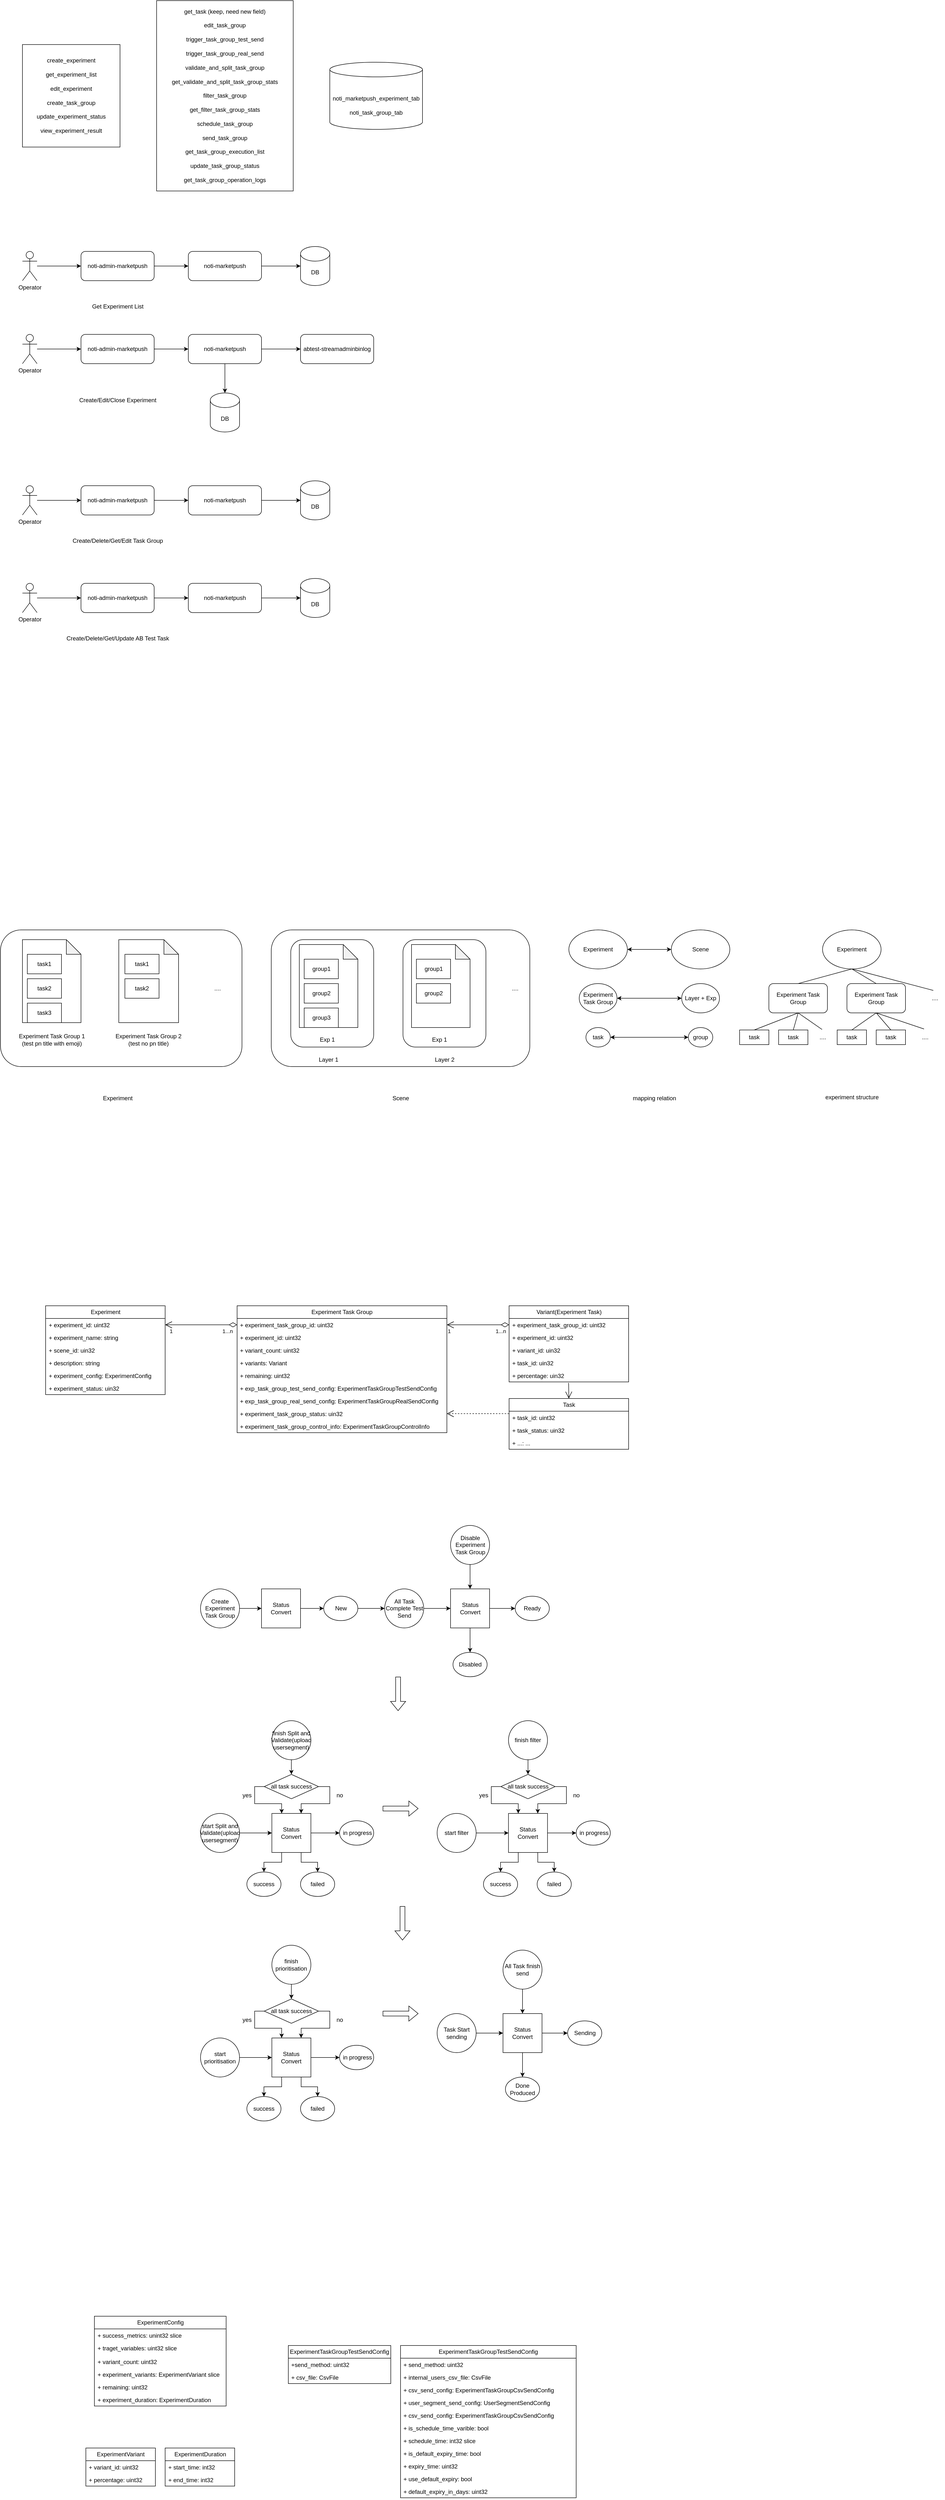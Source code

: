 <mxfile version="22.1.21" type="github">
  <diagram name="第 1 页" id="eU1CPtcxZ4fjZuy7V7a4">
    <mxGraphModel dx="1546" dy="775" grid="1" gridSize="10" guides="1" tooltips="1" connect="1" arrows="1" fold="1" page="1" pageScale="1" pageWidth="3300" pageHeight="4681" math="0" shadow="0">
      <root>
        <mxCell id="0" />
        <mxCell id="1" parent="0" />
        <mxCell id="itHvzaHbyUTomz1-z-uD-1" value="create_experiment&lt;br&gt;&lt;br&gt;get_experiment_list&lt;br&gt;&lt;br&gt;edit_experiment&lt;br&gt;&lt;br&gt;create_task_group&lt;br&gt;&lt;br&gt;update_experiment_status&lt;br&gt;&lt;br&gt;view_experiment_result" style="whiteSpace=wrap;html=1;" parent="1" vertex="1">
          <mxGeometry x="390" y="246.25" width="200" height="210" as="geometry" />
        </mxCell>
        <mxCell id="itHvzaHbyUTomz1-z-uD-2" value="get_task (keep, need new field)&lt;br&gt;&lt;br&gt;edit_task_group&lt;br&gt;&lt;br&gt;trigger_task_group_test_send&lt;br&gt;&lt;br&gt;trigger_task_group_real_send&lt;br&gt;&lt;br&gt;validate_and_split_task_group&lt;br&gt;&lt;br&gt;get_validate_and_split_task_group_stats&lt;br&gt;&lt;br&gt;filter_task_group&lt;br&gt;&lt;br&gt;get_filter_task_group_stats&lt;br&gt;&lt;br&gt;schedule_task_group&lt;br&gt;&lt;br&gt;send_task_group&lt;br&gt;&lt;br&gt;get_task_group_execution_list&lt;br&gt;&lt;br&gt;update_task_group_status&lt;br&gt;&lt;br&gt;get_task_group_operation_logs" style="whiteSpace=wrap;html=1;" parent="1" vertex="1">
          <mxGeometry x="665" y="156.25" width="280" height="390" as="geometry" />
        </mxCell>
        <mxCell id="itHvzaHbyUTomz1-z-uD-3" value="&lt;br&gt;noti_marketpush_experiment_tab&lt;br&gt;&lt;br&gt;noti_task_group_tab&lt;br&gt;" style="shape=cylinder3;whiteSpace=wrap;html=1;boundedLbl=1;backgroundOutline=1;size=15;" parent="1" vertex="1">
          <mxGeometry x="1020" y="282.5" width="190" height="137.5" as="geometry" />
        </mxCell>
        <mxCell id="itHvzaHbyUTomz1-z-uD-10" style="edgeStyle=orthogonalEdgeStyle;rounded=0;orthogonalLoop=1;jettySize=auto;html=1;entryX=0;entryY=0.5;entryDx=0;entryDy=0;" parent="1" source="itHvzaHbyUTomz1-z-uD-4" target="itHvzaHbyUTomz1-z-uD-7" edge="1">
          <mxGeometry relative="1" as="geometry" />
        </mxCell>
        <mxCell id="itHvzaHbyUTomz1-z-uD-4" value="Operator" style="shape=umlActor;verticalLabelPosition=bottom;verticalAlign=top;html=1;outlineConnect=0;" parent="1" vertex="1">
          <mxGeometry x="390" y="670" width="30" height="60" as="geometry" />
        </mxCell>
        <mxCell id="itHvzaHbyUTomz1-z-uD-11" style="edgeStyle=orthogonalEdgeStyle;rounded=0;orthogonalLoop=1;jettySize=auto;html=1;exitX=1;exitY=0.5;exitDx=0;exitDy=0;entryX=0;entryY=0.5;entryDx=0;entryDy=0;" parent="1" source="itHvzaHbyUTomz1-z-uD-7" target="itHvzaHbyUTomz1-z-uD-8" edge="1">
          <mxGeometry relative="1" as="geometry" />
        </mxCell>
        <mxCell id="itHvzaHbyUTomz1-z-uD-7" value="noti-admin-marketpush" style="rounded=1;whiteSpace=wrap;html=1;" parent="1" vertex="1">
          <mxGeometry x="510" y="670" width="150" height="60" as="geometry" />
        </mxCell>
        <mxCell id="itHvzaHbyUTomz1-z-uD-13" style="edgeStyle=orthogonalEdgeStyle;rounded=0;orthogonalLoop=1;jettySize=auto;html=1;exitX=1;exitY=0.5;exitDx=0;exitDy=0;entryX=0;entryY=0.5;entryDx=0;entryDy=0;entryPerimeter=0;" parent="1" source="itHvzaHbyUTomz1-z-uD-8" target="itHvzaHbyUTomz1-z-uD-12" edge="1">
          <mxGeometry relative="1" as="geometry" />
        </mxCell>
        <mxCell id="itHvzaHbyUTomz1-z-uD-8" value="noti-marketpush" style="rounded=1;whiteSpace=wrap;html=1;" parent="1" vertex="1">
          <mxGeometry x="730" y="670" width="150" height="60" as="geometry" />
        </mxCell>
        <mxCell id="itHvzaHbyUTomz1-z-uD-12" value="DB" style="shape=cylinder3;whiteSpace=wrap;html=1;boundedLbl=1;backgroundOutline=1;size=15;" parent="1" vertex="1">
          <mxGeometry x="960" y="660" width="60" height="80" as="geometry" />
        </mxCell>
        <mxCell id="itHvzaHbyUTomz1-z-uD-14" style="edgeStyle=orthogonalEdgeStyle;rounded=0;orthogonalLoop=1;jettySize=auto;html=1;entryX=0;entryY=0.5;entryDx=0;entryDy=0;" parent="1" source="itHvzaHbyUTomz1-z-uD-15" target="itHvzaHbyUTomz1-z-uD-17" edge="1">
          <mxGeometry relative="1" as="geometry" />
        </mxCell>
        <mxCell id="itHvzaHbyUTomz1-z-uD-15" value="Operator" style="shape=umlActor;verticalLabelPosition=bottom;verticalAlign=top;html=1;outlineConnect=0;" parent="1" vertex="1">
          <mxGeometry x="390" y="840" width="30" height="60" as="geometry" />
        </mxCell>
        <mxCell id="itHvzaHbyUTomz1-z-uD-16" style="edgeStyle=orthogonalEdgeStyle;rounded=0;orthogonalLoop=1;jettySize=auto;html=1;exitX=1;exitY=0.5;exitDx=0;exitDy=0;entryX=0;entryY=0.5;entryDx=0;entryDy=0;" parent="1" source="itHvzaHbyUTomz1-z-uD-17" target="itHvzaHbyUTomz1-z-uD-19" edge="1">
          <mxGeometry relative="1" as="geometry" />
        </mxCell>
        <mxCell id="itHvzaHbyUTomz1-z-uD-17" value="noti-admin-marketpush" style="rounded=1;whiteSpace=wrap;html=1;" parent="1" vertex="1">
          <mxGeometry x="510" y="840" width="150" height="60" as="geometry" />
        </mxCell>
        <mxCell id="itHvzaHbyUTomz1-z-uD-18" style="edgeStyle=orthogonalEdgeStyle;rounded=0;orthogonalLoop=1;jettySize=auto;html=1;exitX=1;exitY=0.5;exitDx=0;exitDy=0;entryX=0;entryY=0.5;entryDx=0;entryDy=0;entryPerimeter=0;" parent="1" source="itHvzaHbyUTomz1-z-uD-19" edge="1">
          <mxGeometry relative="1" as="geometry">
            <mxPoint x="960" y="870" as="targetPoint" />
          </mxGeometry>
        </mxCell>
        <mxCell id="itHvzaHbyUTomz1-z-uD-28" style="edgeStyle=orthogonalEdgeStyle;rounded=0;orthogonalLoop=1;jettySize=auto;html=1;entryX=0.5;entryY=0;entryDx=0;entryDy=0;entryPerimeter=0;" parent="1" source="itHvzaHbyUTomz1-z-uD-19" target="itHvzaHbyUTomz1-z-uD-27" edge="1">
          <mxGeometry relative="1" as="geometry" />
        </mxCell>
        <mxCell id="itHvzaHbyUTomz1-z-uD-19" value="noti-marketpush" style="rounded=1;whiteSpace=wrap;html=1;" parent="1" vertex="1">
          <mxGeometry x="730" y="840" width="150" height="60" as="geometry" />
        </mxCell>
        <mxCell id="itHvzaHbyUTomz1-z-uD-21" value="abtest-streamadminbinlog" style="rounded=1;whiteSpace=wrap;html=1;" parent="1" vertex="1">
          <mxGeometry x="960" y="840" width="150" height="60" as="geometry" />
        </mxCell>
        <mxCell id="itHvzaHbyUTomz1-z-uD-25" value="Get Experiment List" style="text;html=1;align=center;verticalAlign=middle;resizable=0;points=[];autosize=1;strokeColor=none;fillColor=none;" parent="1" vertex="1">
          <mxGeometry x="520" y="768" width="130" height="30" as="geometry" />
        </mxCell>
        <mxCell id="itHvzaHbyUTomz1-z-uD-26" value="Create/Edit/Close Experiment" style="text;html=1;align=center;verticalAlign=middle;resizable=0;points=[];autosize=1;strokeColor=none;fillColor=none;" parent="1" vertex="1">
          <mxGeometry x="495" y="960" width="180" height="30" as="geometry" />
        </mxCell>
        <mxCell id="itHvzaHbyUTomz1-z-uD-27" value="DB" style="shape=cylinder3;whiteSpace=wrap;html=1;boundedLbl=1;backgroundOutline=1;size=15;" parent="1" vertex="1">
          <mxGeometry x="775" y="960" width="60" height="80" as="geometry" />
        </mxCell>
        <mxCell id="itHvzaHbyUTomz1-z-uD-29" style="edgeStyle=orthogonalEdgeStyle;rounded=0;orthogonalLoop=1;jettySize=auto;html=1;entryX=0;entryY=0.5;entryDx=0;entryDy=0;" parent="1" source="itHvzaHbyUTomz1-z-uD-30" target="itHvzaHbyUTomz1-z-uD-32" edge="1">
          <mxGeometry relative="1" as="geometry" />
        </mxCell>
        <mxCell id="itHvzaHbyUTomz1-z-uD-30" value="Operator" style="shape=umlActor;verticalLabelPosition=bottom;verticalAlign=top;html=1;outlineConnect=0;" parent="1" vertex="1">
          <mxGeometry x="390" y="1150" width="30" height="60" as="geometry" />
        </mxCell>
        <mxCell id="itHvzaHbyUTomz1-z-uD-31" style="edgeStyle=orthogonalEdgeStyle;rounded=0;orthogonalLoop=1;jettySize=auto;html=1;exitX=1;exitY=0.5;exitDx=0;exitDy=0;entryX=0;entryY=0.5;entryDx=0;entryDy=0;" parent="1" source="itHvzaHbyUTomz1-z-uD-32" target="itHvzaHbyUTomz1-z-uD-34" edge="1">
          <mxGeometry relative="1" as="geometry" />
        </mxCell>
        <mxCell id="itHvzaHbyUTomz1-z-uD-32" value="noti-admin-marketpush" style="rounded=1;whiteSpace=wrap;html=1;" parent="1" vertex="1">
          <mxGeometry x="510" y="1150" width="150" height="60" as="geometry" />
        </mxCell>
        <mxCell id="itHvzaHbyUTomz1-z-uD-33" style="edgeStyle=orthogonalEdgeStyle;rounded=0;orthogonalLoop=1;jettySize=auto;html=1;exitX=1;exitY=0.5;exitDx=0;exitDy=0;entryX=0;entryY=0.5;entryDx=0;entryDy=0;entryPerimeter=0;" parent="1" source="itHvzaHbyUTomz1-z-uD-34" target="itHvzaHbyUTomz1-z-uD-35" edge="1">
          <mxGeometry relative="1" as="geometry" />
        </mxCell>
        <mxCell id="itHvzaHbyUTomz1-z-uD-34" value="noti-marketpush" style="rounded=1;whiteSpace=wrap;html=1;" parent="1" vertex="1">
          <mxGeometry x="730" y="1150" width="150" height="60" as="geometry" />
        </mxCell>
        <mxCell id="itHvzaHbyUTomz1-z-uD-35" value="DB" style="shape=cylinder3;whiteSpace=wrap;html=1;boundedLbl=1;backgroundOutline=1;size=15;" parent="1" vertex="1">
          <mxGeometry x="960" y="1140" width="60" height="80" as="geometry" />
        </mxCell>
        <mxCell id="itHvzaHbyUTomz1-z-uD-44" value="Create/Delete/Get/Edit Task Group" style="text;html=1;align=center;verticalAlign=middle;resizable=0;points=[];autosize=1;strokeColor=none;fillColor=none;" parent="1" vertex="1">
          <mxGeometry x="480" y="1248" width="210" height="30" as="geometry" />
        </mxCell>
        <mxCell id="itHvzaHbyUTomz1-z-uD-47" style="edgeStyle=orthogonalEdgeStyle;rounded=0;orthogonalLoop=1;jettySize=auto;html=1;entryX=0;entryY=0.5;entryDx=0;entryDy=0;" parent="1" source="itHvzaHbyUTomz1-z-uD-48" target="itHvzaHbyUTomz1-z-uD-50" edge="1">
          <mxGeometry relative="1" as="geometry" />
        </mxCell>
        <mxCell id="itHvzaHbyUTomz1-z-uD-48" value="Operator" style="shape=umlActor;verticalLabelPosition=bottom;verticalAlign=top;html=1;outlineConnect=0;" parent="1" vertex="1">
          <mxGeometry x="390" y="1350" width="30" height="60" as="geometry" />
        </mxCell>
        <mxCell id="itHvzaHbyUTomz1-z-uD-49" style="edgeStyle=orthogonalEdgeStyle;rounded=0;orthogonalLoop=1;jettySize=auto;html=1;exitX=1;exitY=0.5;exitDx=0;exitDy=0;entryX=0;entryY=0.5;entryDx=0;entryDy=0;" parent="1" source="itHvzaHbyUTomz1-z-uD-50" target="itHvzaHbyUTomz1-z-uD-52" edge="1">
          <mxGeometry relative="1" as="geometry" />
        </mxCell>
        <mxCell id="itHvzaHbyUTomz1-z-uD-50" value="noti-admin-marketpush" style="rounded=1;whiteSpace=wrap;html=1;" parent="1" vertex="1">
          <mxGeometry x="510" y="1350" width="150" height="60" as="geometry" />
        </mxCell>
        <mxCell id="itHvzaHbyUTomz1-z-uD-51" style="edgeStyle=orthogonalEdgeStyle;rounded=0;orthogonalLoop=1;jettySize=auto;html=1;exitX=1;exitY=0.5;exitDx=0;exitDy=0;entryX=0;entryY=0.5;entryDx=0;entryDy=0;entryPerimeter=0;" parent="1" source="itHvzaHbyUTomz1-z-uD-52" target="itHvzaHbyUTomz1-z-uD-53" edge="1">
          <mxGeometry relative="1" as="geometry" />
        </mxCell>
        <mxCell id="itHvzaHbyUTomz1-z-uD-52" value="noti-marketpush" style="rounded=1;whiteSpace=wrap;html=1;" parent="1" vertex="1">
          <mxGeometry x="730" y="1350" width="150" height="60" as="geometry" />
        </mxCell>
        <mxCell id="itHvzaHbyUTomz1-z-uD-53" value="DB" style="shape=cylinder3;whiteSpace=wrap;html=1;boundedLbl=1;backgroundOutline=1;size=15;" parent="1" vertex="1">
          <mxGeometry x="960" y="1340" width="60" height="80" as="geometry" />
        </mxCell>
        <mxCell id="itHvzaHbyUTomz1-z-uD-54" value="Create/Delete/Get/Update AB Test Task" style="text;html=1;align=center;verticalAlign=middle;resizable=0;points=[];autosize=1;strokeColor=none;fillColor=none;" parent="1" vertex="1">
          <mxGeometry x="470" y="1448" width="230" height="30" as="geometry" />
        </mxCell>
        <mxCell id="OMowEw3yxdHvXLCe_ISX-5" value="" style="rounded=1;whiteSpace=wrap;html=1;" parent="1" vertex="1">
          <mxGeometry x="345" y="2060" width="495" height="280" as="geometry" />
        </mxCell>
        <mxCell id="OMowEw3yxdHvXLCe_ISX-6" value="Experiment" style="text;html=1;align=center;verticalAlign=middle;resizable=0;points=[];autosize=1;strokeColor=none;fillColor=none;" parent="1" vertex="1">
          <mxGeometry x="545" y="2390" width="80" height="30" as="geometry" />
        </mxCell>
        <mxCell id="OMowEw3yxdHvXLCe_ISX-8" value="" style="rounded=1;whiteSpace=wrap;html=1;" parent="1" vertex="1">
          <mxGeometry x="900" y="2060" width="530" height="280" as="geometry" />
        </mxCell>
        <mxCell id="OMowEw3yxdHvXLCe_ISX-9" value="Scene" style="text;html=1;align=center;verticalAlign=middle;resizable=0;points=[];autosize=1;strokeColor=none;fillColor=none;" parent="1" vertex="1">
          <mxGeometry x="1135" y="2390" width="60" height="30" as="geometry" />
        </mxCell>
        <mxCell id="OMowEw3yxdHvXLCe_ISX-10" value="" style="shape=note;whiteSpace=wrap;html=1;backgroundOutline=1;darkOpacity=0.05;" parent="1" vertex="1">
          <mxGeometry x="390" y="2080" width="120" height="170" as="geometry" />
        </mxCell>
        <mxCell id="OMowEw3yxdHvXLCe_ISX-12" value="" style="shape=note;whiteSpace=wrap;html=1;backgroundOutline=1;darkOpacity=0.05;" parent="1" vertex="1">
          <mxGeometry x="587.5" y="2080" width="122.5" height="170" as="geometry" />
        </mxCell>
        <mxCell id="OMowEw3yxdHvXLCe_ISX-14" value="Experiment Task Group 1 (test pn title with emoji)" style="text;html=1;strokeColor=none;fillColor=none;align=center;verticalAlign=middle;whiteSpace=wrap;rounded=0;" parent="1" vertex="1">
          <mxGeometry x="372.5" y="2270" width="155" height="30" as="geometry" />
        </mxCell>
        <mxCell id="OMowEw3yxdHvXLCe_ISX-15" value="...." style="text;html=1;strokeColor=none;fillColor=none;align=center;verticalAlign=middle;whiteSpace=wrap;rounded=0;" parent="1" vertex="1">
          <mxGeometry x="760" y="2165" width="60" height="30" as="geometry" />
        </mxCell>
        <mxCell id="OMowEw3yxdHvXLCe_ISX-16" value="Experiment Task Group 2 (test no pn title)" style="text;html=1;strokeColor=none;fillColor=none;align=center;verticalAlign=middle;whiteSpace=wrap;rounded=0;" parent="1" vertex="1">
          <mxGeometry x="571.25" y="2270" width="155" height="30" as="geometry" />
        </mxCell>
        <mxCell id="OMowEw3yxdHvXLCe_ISX-18" value="task1" style="rounded=0;whiteSpace=wrap;html=1;" parent="1" vertex="1">
          <mxGeometry x="400" y="2110" width="70" height="40" as="geometry" />
        </mxCell>
        <mxCell id="OMowEw3yxdHvXLCe_ISX-19" value="task2" style="rounded=0;whiteSpace=wrap;html=1;" parent="1" vertex="1">
          <mxGeometry x="400" y="2160" width="70" height="40" as="geometry" />
        </mxCell>
        <mxCell id="OMowEw3yxdHvXLCe_ISX-20" value="task3" style="rounded=0;whiteSpace=wrap;html=1;" parent="1" vertex="1">
          <mxGeometry x="400" y="2210" width="70" height="40" as="geometry" />
        </mxCell>
        <mxCell id="OMowEw3yxdHvXLCe_ISX-21" value="task1" style="rounded=0;whiteSpace=wrap;html=1;" parent="1" vertex="1">
          <mxGeometry x="600" y="2110" width="70" height="40" as="geometry" />
        </mxCell>
        <mxCell id="OMowEw3yxdHvXLCe_ISX-22" value="task2" style="rounded=0;whiteSpace=wrap;html=1;" parent="1" vertex="1">
          <mxGeometry x="600" y="2160" width="70" height="40" as="geometry" />
        </mxCell>
        <mxCell id="OMowEw3yxdHvXLCe_ISX-26" value="Layer 1" style="text;html=1;strokeColor=none;fillColor=none;align=center;verticalAlign=middle;whiteSpace=wrap;rounded=0;" parent="1" vertex="1">
          <mxGeometry x="940" y="2311" width="155" height="30" as="geometry" />
        </mxCell>
        <mxCell id="OMowEw3yxdHvXLCe_ISX-27" value="Layer 2" style="text;html=1;strokeColor=none;fillColor=none;align=center;verticalAlign=middle;whiteSpace=wrap;rounded=0;" parent="1" vertex="1">
          <mxGeometry x="1177.5" y="2311" width="155" height="30" as="geometry" />
        </mxCell>
        <mxCell id="OMowEw3yxdHvXLCe_ISX-34" value="...." style="text;html=1;strokeColor=none;fillColor=none;align=center;verticalAlign=middle;whiteSpace=wrap;rounded=0;" parent="1" vertex="1">
          <mxGeometry x="1370" y="2165" width="60" height="30" as="geometry" />
        </mxCell>
        <mxCell id="OMowEw3yxdHvXLCe_ISX-35" value="" style="rounded=1;whiteSpace=wrap;html=1;" parent="1" vertex="1">
          <mxGeometry x="940" y="2080" width="170" height="220" as="geometry" />
        </mxCell>
        <mxCell id="OMowEw3yxdHvXLCe_ISX-24" value="" style="shape=note;whiteSpace=wrap;html=1;backgroundOutline=1;darkOpacity=0.05;" parent="1" vertex="1">
          <mxGeometry x="957.5" y="2090" width="120" height="170" as="geometry" />
        </mxCell>
        <mxCell id="OMowEw3yxdHvXLCe_ISX-28" value="group1" style="rounded=0;whiteSpace=wrap;html=1;" parent="1" vertex="1">
          <mxGeometry x="967.5" y="2120" width="70" height="40" as="geometry" />
        </mxCell>
        <mxCell id="OMowEw3yxdHvXLCe_ISX-29" value="group2" style="rounded=0;whiteSpace=wrap;html=1;" parent="1" vertex="1">
          <mxGeometry x="967.5" y="2170" width="70" height="40" as="geometry" />
        </mxCell>
        <mxCell id="OMowEw3yxdHvXLCe_ISX-30" value="group3" style="rounded=0;whiteSpace=wrap;html=1;" parent="1" vertex="1">
          <mxGeometry x="967.5" y="2220" width="70" height="40" as="geometry" />
        </mxCell>
        <mxCell id="OMowEw3yxdHvXLCe_ISX-37" value="Exp 1" style="text;html=1;strokeColor=none;fillColor=none;align=center;verticalAlign=middle;whiteSpace=wrap;rounded=0;" parent="1" vertex="1">
          <mxGeometry x="985" y="2270" width="60" height="30" as="geometry" />
        </mxCell>
        <mxCell id="OMowEw3yxdHvXLCe_ISX-39" value="" style="rounded=1;whiteSpace=wrap;html=1;" parent="1" vertex="1">
          <mxGeometry x="1170" y="2080" width="170" height="220" as="geometry" />
        </mxCell>
        <mxCell id="OMowEw3yxdHvXLCe_ISX-40" value="" style="shape=note;whiteSpace=wrap;html=1;backgroundOutline=1;darkOpacity=0.05;" parent="1" vertex="1">
          <mxGeometry x="1187.5" y="2090" width="120" height="170" as="geometry" />
        </mxCell>
        <mxCell id="OMowEw3yxdHvXLCe_ISX-41" value="group1" style="rounded=0;whiteSpace=wrap;html=1;" parent="1" vertex="1">
          <mxGeometry x="1197.5" y="2120" width="70" height="40" as="geometry" />
        </mxCell>
        <mxCell id="OMowEw3yxdHvXLCe_ISX-42" value="group2" style="rounded=0;whiteSpace=wrap;html=1;" parent="1" vertex="1">
          <mxGeometry x="1197.5" y="2170" width="70" height="40" as="geometry" />
        </mxCell>
        <mxCell id="OMowEw3yxdHvXLCe_ISX-44" value="Exp 1" style="text;html=1;strokeColor=none;fillColor=none;align=center;verticalAlign=middle;whiteSpace=wrap;rounded=0;" parent="1" vertex="1">
          <mxGeometry x="1215" y="2270" width="60" height="30" as="geometry" />
        </mxCell>
        <mxCell id="OMowEw3yxdHvXLCe_ISX-45" value="Experiment" style="ellipse;whiteSpace=wrap;html=1;" parent="1" vertex="1">
          <mxGeometry x="1510" y="2060" width="120" height="80" as="geometry" />
        </mxCell>
        <mxCell id="OMowEw3yxdHvXLCe_ISX-46" value="Scene" style="ellipse;whiteSpace=wrap;html=1;" parent="1" vertex="1">
          <mxGeometry x="1720" y="2060" width="120" height="80" as="geometry" />
        </mxCell>
        <mxCell id="OMowEw3yxdHvXLCe_ISX-47" value="Experiment Task Group" style="ellipse;whiteSpace=wrap;html=1;" parent="1" vertex="1">
          <mxGeometry x="1531.25" y="2170" width="77.5" height="60" as="geometry" />
        </mxCell>
        <mxCell id="OMowEw3yxdHvXLCe_ISX-49" value="Layer + Exp" style="ellipse;whiteSpace=wrap;html=1;" parent="1" vertex="1">
          <mxGeometry x="1741.25" y="2170" width="77.5" height="60" as="geometry" />
        </mxCell>
        <mxCell id="OMowEw3yxdHvXLCe_ISX-50" value="task" style="ellipse;whiteSpace=wrap;html=1;" parent="1" vertex="1">
          <mxGeometry x="1545" y="2260" width="50" height="40" as="geometry" />
        </mxCell>
        <mxCell id="OMowEw3yxdHvXLCe_ISX-51" value="group" style="ellipse;whiteSpace=wrap;html=1;" parent="1" vertex="1">
          <mxGeometry x="1755" y="2260" width="50" height="40" as="geometry" />
        </mxCell>
        <mxCell id="OMowEw3yxdHvXLCe_ISX-52" value="" style="endArrow=classic;startArrow=classic;html=1;rounded=0;entryX=0;entryY=0.5;entryDx=0;entryDy=0;exitX=1;exitY=0.5;exitDx=0;exitDy=0;" parent="1" source="OMowEw3yxdHvXLCe_ISX-45" target="OMowEw3yxdHvXLCe_ISX-46" edge="1">
          <mxGeometry width="50" height="50" relative="1" as="geometry">
            <mxPoint x="1580" y="2080" as="sourcePoint" />
            <mxPoint x="1630" y="2030" as="targetPoint" />
          </mxGeometry>
        </mxCell>
        <mxCell id="OMowEw3yxdHvXLCe_ISX-54" value="" style="endArrow=classic;startArrow=classic;html=1;rounded=0;entryX=0;entryY=0.5;entryDx=0;entryDy=0;exitX=1;exitY=0.5;exitDx=0;exitDy=0;" parent="1" source="OMowEw3yxdHvXLCe_ISX-47" target="OMowEw3yxdHvXLCe_ISX-49" edge="1">
          <mxGeometry width="50" height="50" relative="1" as="geometry">
            <mxPoint x="1640" y="2110" as="sourcePoint" />
            <mxPoint x="1730" y="2110" as="targetPoint" />
          </mxGeometry>
        </mxCell>
        <mxCell id="OMowEw3yxdHvXLCe_ISX-55" value="" style="endArrow=classic;startArrow=classic;html=1;rounded=0;entryX=0;entryY=0.5;entryDx=0;entryDy=0;exitX=1;exitY=0.5;exitDx=0;exitDy=0;" parent="1" source="OMowEw3yxdHvXLCe_ISX-50" target="OMowEw3yxdHvXLCe_ISX-51" edge="1">
          <mxGeometry width="50" height="50" relative="1" as="geometry">
            <mxPoint x="1619" y="2210" as="sourcePoint" />
            <mxPoint x="1751" y="2210" as="targetPoint" />
          </mxGeometry>
        </mxCell>
        <mxCell id="OMowEw3yxdHvXLCe_ISX-56" value="mapping relation" style="text;html=1;align=center;verticalAlign=middle;resizable=0;points=[];autosize=1;strokeColor=none;fillColor=none;" parent="1" vertex="1">
          <mxGeometry x="1630" y="2390" width="110" height="30" as="geometry" />
        </mxCell>
        <mxCell id="Azt6U8zKA7J9k8M9SDQc-39" value="Experiment" style="swimlane;fontStyle=0;childLayout=stackLayout;horizontal=1;startSize=26;fillColor=none;horizontalStack=0;resizeParent=1;resizeParentMax=0;resizeLast=0;collapsible=1;marginBottom=0;whiteSpace=wrap;html=1;" parent="1" vertex="1">
          <mxGeometry x="437.5" y="2830" width="245" height="182" as="geometry" />
        </mxCell>
        <mxCell id="Azt6U8zKA7J9k8M9SDQc-40" value="+ experiment_id: uint32" style="text;strokeColor=none;fillColor=none;align=left;verticalAlign=top;spacingLeft=4;spacingRight=4;overflow=hidden;rotatable=0;points=[[0,0.5],[1,0.5]];portConstraint=eastwest;whiteSpace=wrap;html=1;" parent="Azt6U8zKA7J9k8M9SDQc-39" vertex="1">
          <mxGeometry y="26" width="245" height="26" as="geometry" />
        </mxCell>
        <mxCell id="Azt6U8zKA7J9k8M9SDQc-41" value="+ experiment_name: string" style="text;strokeColor=none;fillColor=none;align=left;verticalAlign=top;spacingLeft=4;spacingRight=4;overflow=hidden;rotatable=0;points=[[0,0.5],[1,0.5]];portConstraint=eastwest;whiteSpace=wrap;html=1;" parent="Azt6U8zKA7J9k8M9SDQc-39" vertex="1">
          <mxGeometry y="52" width="245" height="26" as="geometry" />
        </mxCell>
        <mxCell id="Azt6U8zKA7J9k8M9SDQc-42" value="+ scene_id: uin32" style="text;strokeColor=none;fillColor=none;align=left;verticalAlign=top;spacingLeft=4;spacingRight=4;overflow=hidden;rotatable=0;points=[[0,0.5],[1,0.5]];portConstraint=eastwest;whiteSpace=wrap;html=1;" parent="Azt6U8zKA7J9k8M9SDQc-39" vertex="1">
          <mxGeometry y="78" width="245" height="26" as="geometry" />
        </mxCell>
        <mxCell id="Azt6U8zKA7J9k8M9SDQc-43" value="+ description: string" style="text;strokeColor=none;fillColor=none;align=left;verticalAlign=top;spacingLeft=4;spacingRight=4;overflow=hidden;rotatable=0;points=[[0,0.5],[1,0.5]];portConstraint=eastwest;whiteSpace=wrap;html=1;" parent="Azt6U8zKA7J9k8M9SDQc-39" vertex="1">
          <mxGeometry y="104" width="245" height="26" as="geometry" />
        </mxCell>
        <mxCell id="Azt6U8zKA7J9k8M9SDQc-44" value="+ experiment_config: ExperimentConfig" style="text;strokeColor=none;fillColor=none;align=left;verticalAlign=top;spacingLeft=4;spacingRight=4;overflow=hidden;rotatable=0;points=[[0,0.5],[1,0.5]];portConstraint=eastwest;whiteSpace=wrap;html=1;" parent="Azt6U8zKA7J9k8M9SDQc-39" vertex="1">
          <mxGeometry y="130" width="245" height="26" as="geometry" />
        </mxCell>
        <mxCell id="Azt6U8zKA7J9k8M9SDQc-45" value="+ experiment_status: uin32" style="text;strokeColor=none;fillColor=none;align=left;verticalAlign=top;spacingLeft=4;spacingRight=4;overflow=hidden;rotatable=0;points=[[0,0.5],[1,0.5]];portConstraint=eastwest;whiteSpace=wrap;html=1;" parent="Azt6U8zKA7J9k8M9SDQc-39" vertex="1">
          <mxGeometry y="156" width="245" height="26" as="geometry" />
        </mxCell>
        <mxCell id="Azt6U8zKA7J9k8M9SDQc-47" value="Experiment Task Group" style="swimlane;fontStyle=0;childLayout=stackLayout;horizontal=1;startSize=26;fillColor=none;horizontalStack=0;resizeParent=1;resizeParentMax=0;resizeLast=0;collapsible=1;marginBottom=0;whiteSpace=wrap;html=1;" parent="1" vertex="1">
          <mxGeometry x="830" y="2830" width="430" height="260" as="geometry" />
        </mxCell>
        <mxCell id="Azt6U8zKA7J9k8M9SDQc-48" value="+ experiment_task_group_id: uint32" style="text;strokeColor=none;fillColor=none;align=left;verticalAlign=top;spacingLeft=4;spacingRight=4;overflow=hidden;rotatable=0;points=[[0,0.5],[1,0.5]];portConstraint=eastwest;whiteSpace=wrap;html=1;" parent="Azt6U8zKA7J9k8M9SDQc-47" vertex="1">
          <mxGeometry y="26" width="430" height="26" as="geometry" />
        </mxCell>
        <mxCell id="Azt6U8zKA7J9k8M9SDQc-54" value="+ experiment_id: uint32" style="text;strokeColor=none;fillColor=none;align=left;verticalAlign=top;spacingLeft=4;spacingRight=4;overflow=hidden;rotatable=0;points=[[0,0.5],[1,0.5]];portConstraint=eastwest;whiteSpace=wrap;html=1;" parent="Azt6U8zKA7J9k8M9SDQc-47" vertex="1">
          <mxGeometry y="52" width="430" height="26" as="geometry" />
        </mxCell>
        <mxCell id="Azt6U8zKA7J9k8M9SDQc-49" value="+ variant_count: uint32" style="text;strokeColor=none;fillColor=none;align=left;verticalAlign=top;spacingLeft=4;spacingRight=4;overflow=hidden;rotatable=0;points=[[0,0.5],[1,0.5]];portConstraint=eastwest;whiteSpace=wrap;html=1;" parent="Azt6U8zKA7J9k8M9SDQc-47" vertex="1">
          <mxGeometry y="78" width="430" height="26" as="geometry" />
        </mxCell>
        <mxCell id="Azt6U8zKA7J9k8M9SDQc-50" value="+ variants: Variant" style="text;strokeColor=none;fillColor=none;align=left;verticalAlign=top;spacingLeft=4;spacingRight=4;overflow=hidden;rotatable=0;points=[[0,0.5],[1,0.5]];portConstraint=eastwest;whiteSpace=wrap;html=1;" parent="Azt6U8zKA7J9k8M9SDQc-47" vertex="1">
          <mxGeometry y="104" width="430" height="26" as="geometry" />
        </mxCell>
        <mxCell id="Azt6U8zKA7J9k8M9SDQc-51" value="+ remaining: uint32" style="text;strokeColor=none;fillColor=none;align=left;verticalAlign=top;spacingLeft=4;spacingRight=4;overflow=hidden;rotatable=0;points=[[0,0.5],[1,0.5]];portConstraint=eastwest;whiteSpace=wrap;html=1;" parent="Azt6U8zKA7J9k8M9SDQc-47" vertex="1">
          <mxGeometry y="130" width="430" height="26" as="geometry" />
        </mxCell>
        <mxCell id="Azt6U8zKA7J9k8M9SDQc-52" value="+ exp_task_group_test_send_config:&amp;nbsp;ExperimentTaskGroupTestSendConfig" style="text;strokeColor=none;fillColor=none;align=left;verticalAlign=top;spacingLeft=4;spacingRight=4;overflow=hidden;rotatable=0;points=[[0,0.5],[1,0.5]];portConstraint=eastwest;whiteSpace=wrap;html=1;" parent="Azt6U8zKA7J9k8M9SDQc-47" vertex="1">
          <mxGeometry y="156" width="430" height="26" as="geometry" />
        </mxCell>
        <mxCell id="Azt6U8zKA7J9k8M9SDQc-55" value="+ exp_task_group_real_send_config:&amp;nbsp;ExperimentTaskGroupRealSendConfig" style="text;strokeColor=none;fillColor=none;align=left;verticalAlign=top;spacingLeft=4;spacingRight=4;overflow=hidden;rotatable=0;points=[[0,0.5],[1,0.5]];portConstraint=eastwest;whiteSpace=wrap;html=1;" parent="Azt6U8zKA7J9k8M9SDQc-47" vertex="1">
          <mxGeometry y="182" width="430" height="26" as="geometry" />
        </mxCell>
        <mxCell id="Azt6U8zKA7J9k8M9SDQc-53" value="+ experiment_task_group_status: uin32" style="text;strokeColor=none;fillColor=none;align=left;verticalAlign=top;spacingLeft=4;spacingRight=4;overflow=hidden;rotatable=0;points=[[0,0.5],[1,0.5]];portConstraint=eastwest;whiteSpace=wrap;html=1;" parent="Azt6U8zKA7J9k8M9SDQc-47" vertex="1">
          <mxGeometry y="208" width="430" height="26" as="geometry" />
        </mxCell>
        <mxCell id="Azt6U8zKA7J9k8M9SDQc-111" value="+ experiment_task_group_control_info: ExperimentTaskGroupControlInfo" style="text;strokeColor=none;fillColor=none;align=left;verticalAlign=top;spacingLeft=4;spacingRight=4;overflow=hidden;rotatable=0;points=[[0,0.5],[1,0.5]];portConstraint=eastwest;whiteSpace=wrap;html=1;" parent="Azt6U8zKA7J9k8M9SDQc-47" vertex="1">
          <mxGeometry y="234" width="430" height="26" as="geometry" />
        </mxCell>
        <mxCell id="Azt6U8zKA7J9k8M9SDQc-56" value="Variant(Experiment Task)" style="swimlane;fontStyle=0;childLayout=stackLayout;horizontal=1;startSize=26;fillColor=none;horizontalStack=0;resizeParent=1;resizeParentMax=0;resizeLast=0;collapsible=1;marginBottom=0;whiteSpace=wrap;html=1;" parent="1" vertex="1">
          <mxGeometry x="1387.5" y="2830" width="245" height="156" as="geometry" />
        </mxCell>
        <mxCell id="Azt6U8zKA7J9k8M9SDQc-57" value="+ experiment_task_group_id: uint32" style="text;strokeColor=none;fillColor=none;align=left;verticalAlign=top;spacingLeft=4;spacingRight=4;overflow=hidden;rotatable=0;points=[[0,0.5],[1,0.5]];portConstraint=eastwest;whiteSpace=wrap;html=1;" parent="Azt6U8zKA7J9k8M9SDQc-56" vertex="1">
          <mxGeometry y="26" width="245" height="26" as="geometry" />
        </mxCell>
        <mxCell id="Azt6U8zKA7J9k8M9SDQc-126" value="+ experiment_id: uint32" style="text;strokeColor=none;fillColor=none;align=left;verticalAlign=top;spacingLeft=4;spacingRight=4;overflow=hidden;rotatable=0;points=[[0,0.5],[1,0.5]];portConstraint=eastwest;whiteSpace=wrap;html=1;" parent="Azt6U8zKA7J9k8M9SDQc-56" vertex="1">
          <mxGeometry y="52" width="245" height="26" as="geometry" />
        </mxCell>
        <mxCell id="Azt6U8zKA7J9k8M9SDQc-58" value="+ variant_id: uin32" style="text;strokeColor=none;fillColor=none;align=left;verticalAlign=top;spacingLeft=4;spacingRight=4;overflow=hidden;rotatable=0;points=[[0,0.5],[1,0.5]];portConstraint=eastwest;whiteSpace=wrap;html=1;" parent="Azt6U8zKA7J9k8M9SDQc-56" vertex="1">
          <mxGeometry y="78" width="245" height="26" as="geometry" />
        </mxCell>
        <mxCell id="Azt6U8zKA7J9k8M9SDQc-59" value="+ task_id: uin32" style="text;strokeColor=none;fillColor=none;align=left;verticalAlign=top;spacingLeft=4;spacingRight=4;overflow=hidden;rotatable=0;points=[[0,0.5],[1,0.5]];portConstraint=eastwest;whiteSpace=wrap;html=1;" parent="Azt6U8zKA7J9k8M9SDQc-56" vertex="1">
          <mxGeometry y="104" width="245" height="26" as="geometry" />
        </mxCell>
        <mxCell id="Azt6U8zKA7J9k8M9SDQc-60" value="+ percentage: uin32" style="text;strokeColor=none;fillColor=none;align=left;verticalAlign=top;spacingLeft=4;spacingRight=4;overflow=hidden;rotatable=0;points=[[0,0.5],[1,0.5]];portConstraint=eastwest;whiteSpace=wrap;html=1;" parent="Azt6U8zKA7J9k8M9SDQc-56" vertex="1">
          <mxGeometry y="130" width="245" height="26" as="geometry" />
        </mxCell>
        <mxCell id="Azt6U8zKA7J9k8M9SDQc-66" value="" style="endArrow=open;html=1;endSize=12;startArrow=diamondThin;startSize=14;startFill=0;edgeStyle=orthogonalEdgeStyle;rounded=0;entryX=1;entryY=0.5;entryDx=0;entryDy=0;exitX=0;exitY=0.5;exitDx=0;exitDy=0;" parent="1" source="Azt6U8zKA7J9k8M9SDQc-48" target="Azt6U8zKA7J9k8M9SDQc-40" edge="1">
          <mxGeometry relative="1" as="geometry">
            <mxPoint x="787.5" y="2840" as="sourcePoint" />
            <mxPoint x="947.5" y="2840" as="targetPoint" />
          </mxGeometry>
        </mxCell>
        <mxCell id="Azt6U8zKA7J9k8M9SDQc-67" value="1...n" style="edgeLabel;resizable=0;html=1;align=left;verticalAlign=top;" parent="Azt6U8zKA7J9k8M9SDQc-66" connectable="0" vertex="1">
          <mxGeometry x="-1" relative="1" as="geometry">
            <mxPoint x="-32" as="offset" />
          </mxGeometry>
        </mxCell>
        <mxCell id="Azt6U8zKA7J9k8M9SDQc-68" value="1" style="edgeLabel;resizable=0;html=1;align=right;verticalAlign=top;" parent="Azt6U8zKA7J9k8M9SDQc-66" connectable="0" vertex="1">
          <mxGeometry x="1" relative="1" as="geometry">
            <mxPoint x="16" as="offset" />
          </mxGeometry>
        </mxCell>
        <mxCell id="Azt6U8zKA7J9k8M9SDQc-69" value="" style="endArrow=open;html=1;endSize=12;startArrow=diamondThin;startSize=14;startFill=0;edgeStyle=orthogonalEdgeStyle;rounded=0;entryX=1;entryY=0.5;entryDx=0;entryDy=0;exitX=0;exitY=0.5;exitDx=0;exitDy=0;" parent="1" source="Azt6U8zKA7J9k8M9SDQc-57" target="Azt6U8zKA7J9k8M9SDQc-48" edge="1">
          <mxGeometry relative="1" as="geometry">
            <mxPoint x="840.5" y="2879" as="sourcePoint" />
            <mxPoint x="692.5" y="2879" as="targetPoint" />
          </mxGeometry>
        </mxCell>
        <mxCell id="Azt6U8zKA7J9k8M9SDQc-70" value="1...n" style="edgeLabel;resizable=0;html=1;align=left;verticalAlign=top;" parent="Azt6U8zKA7J9k8M9SDQc-69" connectable="0" vertex="1">
          <mxGeometry x="-1" relative="1" as="geometry">
            <mxPoint x="-30" as="offset" />
          </mxGeometry>
        </mxCell>
        <mxCell id="Azt6U8zKA7J9k8M9SDQc-71" value="1" style="edgeLabel;resizable=0;html=1;align=right;verticalAlign=top;" parent="Azt6U8zKA7J9k8M9SDQc-69" connectable="0" vertex="1">
          <mxGeometry x="1" relative="1" as="geometry">
            <mxPoint x="8" as="offset" />
          </mxGeometry>
        </mxCell>
        <mxCell id="Azt6U8zKA7J9k8M9SDQc-75" value="ExperimentConfig" style="swimlane;fontStyle=0;childLayout=stackLayout;horizontal=1;startSize=26;fillColor=none;horizontalStack=0;resizeParent=1;resizeParentMax=0;resizeLast=0;collapsible=1;marginBottom=0;whiteSpace=wrap;html=1;" parent="1" vertex="1">
          <mxGeometry x="537.5" y="4900" width="270" height="184" as="geometry" />
        </mxCell>
        <mxCell id="Azt6U8zKA7J9k8M9SDQc-76" value="+ success_metrics: unint32 slice" style="text;strokeColor=none;fillColor=none;align=left;verticalAlign=top;spacingLeft=4;spacingRight=4;overflow=hidden;rotatable=0;points=[[0,0.5],[1,0.5]];portConstraint=eastwest;whiteSpace=wrap;html=1;" parent="Azt6U8zKA7J9k8M9SDQc-75" vertex="1">
          <mxGeometry y="26" width="270" height="26" as="geometry" />
        </mxCell>
        <mxCell id="Azt6U8zKA7J9k8M9SDQc-77" value="+ traget_variables: uint32 slice" style="text;strokeColor=none;fillColor=none;align=left;verticalAlign=top;spacingLeft=4;spacingRight=4;overflow=hidden;rotatable=0;points=[[0,0.5],[1,0.5]];portConstraint=eastwest;whiteSpace=wrap;html=1;" parent="Azt6U8zKA7J9k8M9SDQc-75" vertex="1">
          <mxGeometry y="52" width="270" height="28" as="geometry" />
        </mxCell>
        <mxCell id="Azt6U8zKA7J9k8M9SDQc-78" value="+ variant_count: uint32" style="text;strokeColor=none;fillColor=none;align=left;verticalAlign=top;spacingLeft=4;spacingRight=4;overflow=hidden;rotatable=0;points=[[0,0.5],[1,0.5]];portConstraint=eastwest;whiteSpace=wrap;html=1;" parent="Azt6U8zKA7J9k8M9SDQc-75" vertex="1">
          <mxGeometry y="80" width="270" height="26" as="geometry" />
        </mxCell>
        <mxCell id="Azt6U8zKA7J9k8M9SDQc-90" value="+ experiment_variants: ExperimentVariant slice" style="text;strokeColor=none;fillColor=none;align=left;verticalAlign=top;spacingLeft=4;spacingRight=4;overflow=hidden;rotatable=0;points=[[0,0.5],[1,0.5]];portConstraint=eastwest;whiteSpace=wrap;html=1;" parent="Azt6U8zKA7J9k8M9SDQc-75" vertex="1">
          <mxGeometry y="106" width="270" height="26" as="geometry" />
        </mxCell>
        <mxCell id="Azt6U8zKA7J9k8M9SDQc-91" value="+ remaining: uint32" style="text;strokeColor=none;fillColor=none;align=left;verticalAlign=top;spacingLeft=4;spacingRight=4;overflow=hidden;rotatable=0;points=[[0,0.5],[1,0.5]];portConstraint=eastwest;whiteSpace=wrap;html=1;" parent="Azt6U8zKA7J9k8M9SDQc-75" vertex="1">
          <mxGeometry y="132" width="270" height="26" as="geometry" />
        </mxCell>
        <mxCell id="Azt6U8zKA7J9k8M9SDQc-92" value="+ experiment_duration: ExperimentDuration" style="text;strokeColor=none;fillColor=none;align=left;verticalAlign=top;spacingLeft=4;spacingRight=4;overflow=hidden;rotatable=0;points=[[0,0.5],[1,0.5]];portConstraint=eastwest;whiteSpace=wrap;html=1;" parent="Azt6U8zKA7J9k8M9SDQc-75" vertex="1">
          <mxGeometry y="158" width="270" height="26" as="geometry" />
        </mxCell>
        <mxCell id="Azt6U8zKA7J9k8M9SDQc-79" value="ExperimentTaskGroupTestSendConfig" style="swimlane;fontStyle=0;childLayout=stackLayout;horizontal=1;startSize=26;fillColor=none;horizontalStack=0;resizeParent=1;resizeParentMax=0;resizeLast=0;collapsible=1;marginBottom=0;whiteSpace=wrap;html=1;" parent="1" vertex="1">
          <mxGeometry x="935" y="4960" width="210" height="78" as="geometry" />
        </mxCell>
        <mxCell id="Azt6U8zKA7J9k8M9SDQc-80" value="+send_method: uint32" style="text;strokeColor=none;fillColor=none;align=left;verticalAlign=top;spacingLeft=4;spacingRight=4;overflow=hidden;rotatable=0;points=[[0,0.5],[1,0.5]];portConstraint=eastwest;whiteSpace=wrap;html=1;" parent="Azt6U8zKA7J9k8M9SDQc-79" vertex="1">
          <mxGeometry y="26" width="210" height="26" as="geometry" />
        </mxCell>
        <mxCell id="Azt6U8zKA7J9k8M9SDQc-81" value="+ csv_file: CsvFile" style="text;strokeColor=none;fillColor=none;align=left;verticalAlign=top;spacingLeft=4;spacingRight=4;overflow=hidden;rotatable=0;points=[[0,0.5],[1,0.5]];portConstraint=eastwest;whiteSpace=wrap;html=1;" parent="Azt6U8zKA7J9k8M9SDQc-79" vertex="1">
          <mxGeometry y="52" width="210" height="26" as="geometry" />
        </mxCell>
        <mxCell id="Azt6U8zKA7J9k8M9SDQc-83" value="ExperimentTaskGroupTestSendConfig" style="swimlane;fontStyle=0;childLayout=stackLayout;horizontal=1;startSize=26;fillColor=none;horizontalStack=0;resizeParent=1;resizeParentMax=0;resizeLast=0;collapsible=1;marginBottom=0;whiteSpace=wrap;html=1;" parent="1" vertex="1">
          <mxGeometry x="1165" y="4960" width="360" height="312" as="geometry" />
        </mxCell>
        <mxCell id="Azt6U8zKA7J9k8M9SDQc-84" value="+ send_method: uint32" style="text;strokeColor=none;fillColor=none;align=left;verticalAlign=top;spacingLeft=4;spacingRight=4;overflow=hidden;rotatable=0;points=[[0,0.5],[1,0.5]];portConstraint=eastwest;whiteSpace=wrap;html=1;" parent="Azt6U8zKA7J9k8M9SDQc-83" vertex="1">
          <mxGeometry y="26" width="360" height="26" as="geometry" />
        </mxCell>
        <mxCell id="Azt6U8zKA7J9k8M9SDQc-85" value="+ internal_users_csv_file: CsvFile" style="text;strokeColor=none;fillColor=none;align=left;verticalAlign=top;spacingLeft=4;spacingRight=4;overflow=hidden;rotatable=0;points=[[0,0.5],[1,0.5]];portConstraint=eastwest;whiteSpace=wrap;html=1;" parent="Azt6U8zKA7J9k8M9SDQc-83" vertex="1">
          <mxGeometry y="52" width="360" height="26" as="geometry" />
        </mxCell>
        <mxCell id="Azt6U8zKA7J9k8M9SDQc-86" value="+ csv_send_config: ExperimentTaskGroupCsvSendConfig" style="text;strokeColor=none;fillColor=none;align=left;verticalAlign=top;spacingLeft=4;spacingRight=4;overflow=hidden;rotatable=0;points=[[0,0.5],[1,0.5]];portConstraint=eastwest;whiteSpace=wrap;html=1;" parent="Azt6U8zKA7J9k8M9SDQc-83" vertex="1">
          <mxGeometry y="78" width="360" height="26" as="geometry" />
        </mxCell>
        <mxCell id="Azt6U8zKA7J9k8M9SDQc-103" value="+ user_segment_send_config: UserSegmentSendConfig" style="text;strokeColor=none;fillColor=none;align=left;verticalAlign=top;spacingLeft=4;spacingRight=4;overflow=hidden;rotatable=0;points=[[0,0.5],[1,0.5]];portConstraint=eastwest;whiteSpace=wrap;html=1;" parent="Azt6U8zKA7J9k8M9SDQc-83" vertex="1">
          <mxGeometry y="104" width="360" height="26" as="geometry" />
        </mxCell>
        <mxCell id="Azt6U8zKA7J9k8M9SDQc-104" value="+ csv_send_config: ExperimentTaskGroupCsvSendConfig" style="text;strokeColor=none;fillColor=none;align=left;verticalAlign=top;spacingLeft=4;spacingRight=4;overflow=hidden;rotatable=0;points=[[0,0.5],[1,0.5]];portConstraint=eastwest;whiteSpace=wrap;html=1;" parent="Azt6U8zKA7J9k8M9SDQc-83" vertex="1">
          <mxGeometry y="130" width="360" height="26" as="geometry" />
        </mxCell>
        <mxCell id="Azt6U8zKA7J9k8M9SDQc-105" value="+ is_schedule_time_varible: bool" style="text;strokeColor=none;fillColor=none;align=left;verticalAlign=top;spacingLeft=4;spacingRight=4;overflow=hidden;rotatable=0;points=[[0,0.5],[1,0.5]];portConstraint=eastwest;whiteSpace=wrap;html=1;" parent="Azt6U8zKA7J9k8M9SDQc-83" vertex="1">
          <mxGeometry y="156" width="360" height="26" as="geometry" />
        </mxCell>
        <mxCell id="Azt6U8zKA7J9k8M9SDQc-106" value="+ schedule_time: int32 slice" style="text;strokeColor=none;fillColor=none;align=left;verticalAlign=top;spacingLeft=4;spacingRight=4;overflow=hidden;rotatable=0;points=[[0,0.5],[1,0.5]];portConstraint=eastwest;whiteSpace=wrap;html=1;" parent="Azt6U8zKA7J9k8M9SDQc-83" vertex="1">
          <mxGeometry y="182" width="360" height="26" as="geometry" />
        </mxCell>
        <mxCell id="Azt6U8zKA7J9k8M9SDQc-107" value="+ is_default_expiry_time: bool" style="text;strokeColor=none;fillColor=none;align=left;verticalAlign=top;spacingLeft=4;spacingRight=4;overflow=hidden;rotatable=0;points=[[0,0.5],[1,0.5]];portConstraint=eastwest;whiteSpace=wrap;html=1;" parent="Azt6U8zKA7J9k8M9SDQc-83" vertex="1">
          <mxGeometry y="208" width="360" height="26" as="geometry" />
        </mxCell>
        <mxCell id="Azt6U8zKA7J9k8M9SDQc-108" value="+ expiry_time: uint32" style="text;strokeColor=none;fillColor=none;align=left;verticalAlign=top;spacingLeft=4;spacingRight=4;overflow=hidden;rotatable=0;points=[[0,0.5],[1,0.5]];portConstraint=eastwest;whiteSpace=wrap;html=1;" parent="Azt6U8zKA7J9k8M9SDQc-83" vertex="1">
          <mxGeometry y="234" width="360" height="26" as="geometry" />
        </mxCell>
        <mxCell id="Azt6U8zKA7J9k8M9SDQc-109" value="+ use_default_expiry: bool" style="text;strokeColor=none;fillColor=none;align=left;verticalAlign=top;spacingLeft=4;spacingRight=4;overflow=hidden;rotatable=0;points=[[0,0.5],[1,0.5]];portConstraint=eastwest;whiteSpace=wrap;html=1;" parent="Azt6U8zKA7J9k8M9SDQc-83" vertex="1">
          <mxGeometry y="260" width="360" height="26" as="geometry" />
        </mxCell>
        <mxCell id="Azt6U8zKA7J9k8M9SDQc-110" value="+ default_expiry_in_days: uint32" style="text;strokeColor=none;fillColor=none;align=left;verticalAlign=top;spacingLeft=4;spacingRight=4;overflow=hidden;rotatable=0;points=[[0,0.5],[1,0.5]];portConstraint=eastwest;whiteSpace=wrap;html=1;" parent="Azt6U8zKA7J9k8M9SDQc-83" vertex="1">
          <mxGeometry y="286" width="360" height="26" as="geometry" />
        </mxCell>
        <mxCell id="Azt6U8zKA7J9k8M9SDQc-93" value="ExperimentVariant" style="swimlane;fontStyle=0;childLayout=stackLayout;horizontal=1;startSize=26;fillColor=none;horizontalStack=0;resizeParent=1;resizeParentMax=0;resizeLast=0;collapsible=1;marginBottom=0;whiteSpace=wrap;html=1;" parent="1" vertex="1">
          <mxGeometry x="520" y="5170" width="142.5" height="78" as="geometry" />
        </mxCell>
        <mxCell id="Azt6U8zKA7J9k8M9SDQc-94" value="+ variant_id: uint32" style="text;strokeColor=none;fillColor=none;align=left;verticalAlign=top;spacingLeft=4;spacingRight=4;overflow=hidden;rotatable=0;points=[[0,0.5],[1,0.5]];portConstraint=eastwest;whiteSpace=wrap;html=1;" parent="Azt6U8zKA7J9k8M9SDQc-93" vertex="1">
          <mxGeometry y="26" width="142.5" height="26" as="geometry" />
        </mxCell>
        <mxCell id="Azt6U8zKA7J9k8M9SDQc-95" value="+ percentage: uint32" style="text;strokeColor=none;fillColor=none;align=left;verticalAlign=top;spacingLeft=4;spacingRight=4;overflow=hidden;rotatable=0;points=[[0,0.5],[1,0.5]];portConstraint=eastwest;whiteSpace=wrap;html=1;" parent="Azt6U8zKA7J9k8M9SDQc-93" vertex="1">
          <mxGeometry y="52" width="142.5" height="26" as="geometry" />
        </mxCell>
        <mxCell id="Azt6U8zKA7J9k8M9SDQc-97" value="ExperimentDuration" style="swimlane;fontStyle=0;childLayout=stackLayout;horizontal=1;startSize=26;fillColor=none;horizontalStack=0;resizeParent=1;resizeParentMax=0;resizeLast=0;collapsible=1;marginBottom=0;whiteSpace=wrap;html=1;" parent="1" vertex="1">
          <mxGeometry x="682.5" y="5170" width="142.5" height="78" as="geometry" />
        </mxCell>
        <mxCell id="Azt6U8zKA7J9k8M9SDQc-98" value="+ start_time: int32" style="text;strokeColor=none;fillColor=none;align=left;verticalAlign=top;spacingLeft=4;spacingRight=4;overflow=hidden;rotatable=0;points=[[0,0.5],[1,0.5]];portConstraint=eastwest;whiteSpace=wrap;html=1;" parent="Azt6U8zKA7J9k8M9SDQc-97" vertex="1">
          <mxGeometry y="26" width="142.5" height="26" as="geometry" />
        </mxCell>
        <mxCell id="Azt6U8zKA7J9k8M9SDQc-99" value="+ end_time: int32" style="text;strokeColor=none;fillColor=none;align=left;verticalAlign=top;spacingLeft=4;spacingRight=4;overflow=hidden;rotatable=0;points=[[0,0.5],[1,0.5]];portConstraint=eastwest;whiteSpace=wrap;html=1;" parent="Azt6U8zKA7J9k8M9SDQc-97" vertex="1">
          <mxGeometry y="52" width="142.5" height="26" as="geometry" />
        </mxCell>
        <mxCell id="Azt6U8zKA7J9k8M9SDQc-119" value="Task" style="swimlane;fontStyle=0;childLayout=stackLayout;horizontal=1;startSize=26;fillColor=none;horizontalStack=0;resizeParent=1;resizeParentMax=0;resizeLast=0;collapsible=1;marginBottom=0;whiteSpace=wrap;html=1;" parent="1" vertex="1">
          <mxGeometry x="1387.5" y="3020" width="245" height="104" as="geometry" />
        </mxCell>
        <mxCell id="Azt6U8zKA7J9k8M9SDQc-120" value="+ task_id: uint32" style="text;strokeColor=none;fillColor=none;align=left;verticalAlign=top;spacingLeft=4;spacingRight=4;overflow=hidden;rotatable=0;points=[[0,0.5],[1,0.5]];portConstraint=eastwest;whiteSpace=wrap;html=1;" parent="Azt6U8zKA7J9k8M9SDQc-119" vertex="1">
          <mxGeometry y="26" width="245" height="26" as="geometry" />
        </mxCell>
        <mxCell id="Azt6U8zKA7J9k8M9SDQc-121" value="+ task_status: uin32" style="text;strokeColor=none;fillColor=none;align=left;verticalAlign=top;spacingLeft=4;spacingRight=4;overflow=hidden;rotatable=0;points=[[0,0.5],[1,0.5]];portConstraint=eastwest;whiteSpace=wrap;html=1;" parent="Azt6U8zKA7J9k8M9SDQc-119" vertex="1">
          <mxGeometry y="52" width="245" height="26" as="geometry" />
        </mxCell>
        <mxCell id="Azt6U8zKA7J9k8M9SDQc-123" value="+ ...: ..." style="text;strokeColor=none;fillColor=none;align=left;verticalAlign=top;spacingLeft=4;spacingRight=4;overflow=hidden;rotatable=0;points=[[0,0.5],[1,0.5]];portConstraint=eastwest;whiteSpace=wrap;html=1;" parent="Azt6U8zKA7J9k8M9SDQc-119" vertex="1">
          <mxGeometry y="78" width="245" height="26" as="geometry" />
        </mxCell>
        <mxCell id="Azt6U8zKA7J9k8M9SDQc-124" value="" style="endArrow=open;endFill=1;endSize=12;html=1;rounded=0;entryX=0.5;entryY=0;entryDx=0;entryDy=0;exitX=0.498;exitY=1.077;exitDx=0;exitDy=0;exitPerimeter=0;" parent="1" source="Azt6U8zKA7J9k8M9SDQc-60" target="Azt6U8zKA7J9k8M9SDQc-119" edge="1">
          <mxGeometry width="160" relative="1" as="geometry">
            <mxPoint x="1510.5" y="2960" as="sourcePoint" />
            <mxPoint x="1347.5" y="3160" as="targetPoint" />
          </mxGeometry>
        </mxCell>
        <mxCell id="Azt6U8zKA7J9k8M9SDQc-125" value="" style="endArrow=open;endSize=12;dashed=1;html=1;rounded=0;entryX=1;entryY=0.5;entryDx=0;entryDy=0;exitX=0;exitY=0.192;exitDx=0;exitDy=0;exitPerimeter=0;" parent="1" source="Azt6U8zKA7J9k8M9SDQc-120" target="Azt6U8zKA7J9k8M9SDQc-53" edge="1">
          <mxGeometry width="160" relative="1" as="geometry">
            <mxPoint x="1087.5" y="3160" as="sourcePoint" />
            <mxPoint x="1247.5" y="3160" as="targetPoint" />
          </mxGeometry>
        </mxCell>
        <mxCell id="Ct_Au5FgFpk9Q_RN3Zep-1" value="Experiment" style="ellipse;whiteSpace=wrap;html=1;" vertex="1" parent="1">
          <mxGeometry x="2030" y="2060" width="120" height="80" as="geometry" />
        </mxCell>
        <mxCell id="Ct_Au5FgFpk9Q_RN3Zep-3" value="Experiment Task Group" style="rounded=1;whiteSpace=wrap;html=1;" vertex="1" parent="1">
          <mxGeometry x="1920" y="2170" width="120" height="60" as="geometry" />
        </mxCell>
        <mxCell id="Ct_Au5FgFpk9Q_RN3Zep-4" value="Experiment Task Group" style="rounded=1;whiteSpace=wrap;html=1;" vertex="1" parent="1">
          <mxGeometry x="2080" y="2170" width="120" height="60" as="geometry" />
        </mxCell>
        <mxCell id="Ct_Au5FgFpk9Q_RN3Zep-6" value="...." style="text;html=1;align=center;verticalAlign=middle;resizable=0;points=[];autosize=1;strokeColor=none;fillColor=none;" vertex="1" parent="1">
          <mxGeometry x="2240" y="2185" width="40" height="30" as="geometry" />
        </mxCell>
        <mxCell id="Ct_Au5FgFpk9Q_RN3Zep-7" value="task" style="rounded=0;whiteSpace=wrap;html=1;" vertex="1" parent="1">
          <mxGeometry x="1860" y="2265" width="60" height="30" as="geometry" />
        </mxCell>
        <mxCell id="Ct_Au5FgFpk9Q_RN3Zep-8" value="task" style="rounded=0;whiteSpace=wrap;html=1;" vertex="1" parent="1">
          <mxGeometry x="1940" y="2265" width="60" height="30" as="geometry" />
        </mxCell>
        <mxCell id="Ct_Au5FgFpk9Q_RN3Zep-9" value="...." style="text;html=1;align=center;verticalAlign=middle;resizable=0;points=[];autosize=1;strokeColor=none;fillColor=none;" vertex="1" parent="1">
          <mxGeometry x="2010" y="2265" width="40" height="30" as="geometry" />
        </mxCell>
        <mxCell id="Ct_Au5FgFpk9Q_RN3Zep-10" value="task" style="rounded=0;whiteSpace=wrap;html=1;" vertex="1" parent="1">
          <mxGeometry x="2060" y="2265" width="60" height="30" as="geometry" />
        </mxCell>
        <mxCell id="Ct_Au5FgFpk9Q_RN3Zep-11" value="task" style="rounded=0;whiteSpace=wrap;html=1;" vertex="1" parent="1">
          <mxGeometry x="2140" y="2265" width="60" height="30" as="geometry" />
        </mxCell>
        <mxCell id="Ct_Au5FgFpk9Q_RN3Zep-12" value="...." style="text;html=1;align=center;verticalAlign=middle;resizable=0;points=[];autosize=1;strokeColor=none;fillColor=none;" vertex="1" parent="1">
          <mxGeometry x="2220" y="2265" width="40" height="30" as="geometry" />
        </mxCell>
        <mxCell id="Ct_Au5FgFpk9Q_RN3Zep-14" value="" style="endArrow=none;html=1;rounded=0;entryX=0.5;entryY=1;entryDx=0;entryDy=0;exitX=0.5;exitY=0;exitDx=0;exitDy=0;" edge="1" parent="1" source="Ct_Au5FgFpk9Q_RN3Zep-3" target="Ct_Au5FgFpk9Q_RN3Zep-1">
          <mxGeometry width="50" height="50" relative="1" as="geometry">
            <mxPoint x="1750" y="2300" as="sourcePoint" />
            <mxPoint x="1800" y="2250" as="targetPoint" />
          </mxGeometry>
        </mxCell>
        <mxCell id="Ct_Au5FgFpk9Q_RN3Zep-15" value="" style="endArrow=none;html=1;rounded=0;entryX=0.5;entryY=1;entryDx=0;entryDy=0;exitX=0.5;exitY=0;exitDx=0;exitDy=0;" edge="1" parent="1" source="Ct_Au5FgFpk9Q_RN3Zep-4" target="Ct_Au5FgFpk9Q_RN3Zep-1">
          <mxGeometry width="50" height="50" relative="1" as="geometry">
            <mxPoint x="1990" y="2180" as="sourcePoint" />
            <mxPoint x="2100" y="2150" as="targetPoint" />
          </mxGeometry>
        </mxCell>
        <mxCell id="Ct_Au5FgFpk9Q_RN3Zep-16" value="" style="endArrow=none;html=1;rounded=0;entryX=0.5;entryY=1;entryDx=0;entryDy=0;exitX=0.425;exitY=-0.033;exitDx=0;exitDy=0;exitPerimeter=0;" edge="1" parent="1" source="Ct_Au5FgFpk9Q_RN3Zep-6" target="Ct_Au5FgFpk9Q_RN3Zep-1">
          <mxGeometry width="50" height="50" relative="1" as="geometry">
            <mxPoint x="2000" y="2190" as="sourcePoint" />
            <mxPoint x="2110" y="2160" as="targetPoint" />
          </mxGeometry>
        </mxCell>
        <mxCell id="Ct_Au5FgFpk9Q_RN3Zep-17" value="" style="endArrow=none;html=1;rounded=0;exitX=0.5;exitY=0;exitDx=0;exitDy=0;" edge="1" parent="1" source="Ct_Au5FgFpk9Q_RN3Zep-7">
          <mxGeometry width="50" height="50" relative="1" as="geometry">
            <mxPoint x="2010" y="2200" as="sourcePoint" />
            <mxPoint x="1980" y="2230" as="targetPoint" />
          </mxGeometry>
        </mxCell>
        <mxCell id="Ct_Au5FgFpk9Q_RN3Zep-18" value="" style="endArrow=none;html=1;rounded=0;entryX=0.5;entryY=1;entryDx=0;entryDy=0;exitX=0.5;exitY=0;exitDx=0;exitDy=0;" edge="1" parent="1" source="Ct_Au5FgFpk9Q_RN3Zep-8" target="Ct_Au5FgFpk9Q_RN3Zep-3">
          <mxGeometry width="50" height="50" relative="1" as="geometry">
            <mxPoint x="2020" y="2210" as="sourcePoint" />
            <mxPoint x="2130" y="2180" as="targetPoint" />
          </mxGeometry>
        </mxCell>
        <mxCell id="Ct_Au5FgFpk9Q_RN3Zep-19" value="" style="endArrow=none;html=1;rounded=0;entryX=0.5;entryY=1;entryDx=0;entryDy=0;exitX=0.475;exitY=-0.033;exitDx=0;exitDy=0;exitPerimeter=0;" edge="1" parent="1" source="Ct_Au5FgFpk9Q_RN3Zep-9" target="Ct_Au5FgFpk9Q_RN3Zep-3">
          <mxGeometry width="50" height="50" relative="1" as="geometry">
            <mxPoint x="2030" y="2220" as="sourcePoint" />
            <mxPoint x="2140" y="2190" as="targetPoint" />
          </mxGeometry>
        </mxCell>
        <mxCell id="Ct_Au5FgFpk9Q_RN3Zep-20" value="" style="endArrow=none;html=1;rounded=0;entryX=0.5;entryY=1;entryDx=0;entryDy=0;exitX=0.5;exitY=0;exitDx=0;exitDy=0;" edge="1" parent="1" source="Ct_Au5FgFpk9Q_RN3Zep-10" target="Ct_Au5FgFpk9Q_RN3Zep-4">
          <mxGeometry width="50" height="50" relative="1" as="geometry">
            <mxPoint x="2040" y="2230" as="sourcePoint" />
            <mxPoint x="2150" y="2200" as="targetPoint" />
          </mxGeometry>
        </mxCell>
        <mxCell id="Ct_Au5FgFpk9Q_RN3Zep-21" value="" style="endArrow=none;html=1;rounded=0;entryX=0.5;entryY=1;entryDx=0;entryDy=0;exitX=0.5;exitY=0;exitDx=0;exitDy=0;" edge="1" parent="1" source="Ct_Au5FgFpk9Q_RN3Zep-11" target="Ct_Au5FgFpk9Q_RN3Zep-4">
          <mxGeometry width="50" height="50" relative="1" as="geometry">
            <mxPoint x="2050" y="2240" as="sourcePoint" />
            <mxPoint x="2160" y="2210" as="targetPoint" />
          </mxGeometry>
        </mxCell>
        <mxCell id="Ct_Au5FgFpk9Q_RN3Zep-22" value="" style="endArrow=none;html=1;rounded=0;entryX=0.5;entryY=1;entryDx=0;entryDy=0;exitX=0.45;exitY=-0.067;exitDx=0;exitDy=0;exitPerimeter=0;" edge="1" parent="1" source="Ct_Au5FgFpk9Q_RN3Zep-12" target="Ct_Au5FgFpk9Q_RN3Zep-4">
          <mxGeometry width="50" height="50" relative="1" as="geometry">
            <mxPoint x="2060" y="2250" as="sourcePoint" />
            <mxPoint x="2170" y="2220" as="targetPoint" />
          </mxGeometry>
        </mxCell>
        <mxCell id="Ct_Au5FgFpk9Q_RN3Zep-23" value="experiment structure" style="text;html=1;align=center;verticalAlign=middle;resizable=0;points=[];autosize=1;strokeColor=none;fillColor=none;" vertex="1" parent="1">
          <mxGeometry x="2025" y="2388" width="130" height="30" as="geometry" />
        </mxCell>
        <mxCell id="Ct_Au5FgFpk9Q_RN3Zep-33" style="edgeStyle=orthogonalEdgeStyle;rounded=0;orthogonalLoop=1;jettySize=auto;html=1;exitX=1;exitY=0.5;exitDx=0;exitDy=0;entryX=0;entryY=0.5;entryDx=0;entryDy=0;" edge="1" parent="1" source="Ct_Au5FgFpk9Q_RN3Zep-25" target="Ct_Au5FgFpk9Q_RN3Zep-26">
          <mxGeometry relative="1" as="geometry" />
        </mxCell>
        <mxCell id="Ct_Au5FgFpk9Q_RN3Zep-25" value="Status Convert" style="whiteSpace=wrap;html=1;aspect=fixed;" vertex="1" parent="1">
          <mxGeometry x="880" y="3410" width="80" height="80" as="geometry" />
        </mxCell>
        <mxCell id="Ct_Au5FgFpk9Q_RN3Zep-34" style="edgeStyle=orthogonalEdgeStyle;rounded=0;orthogonalLoop=1;jettySize=auto;html=1;exitX=1;exitY=0.5;exitDx=0;exitDy=0;entryX=0;entryY=0.5;entryDx=0;entryDy=0;" edge="1" parent="1" source="Ct_Au5FgFpk9Q_RN3Zep-26" target="Ct_Au5FgFpk9Q_RN3Zep-31">
          <mxGeometry relative="1" as="geometry" />
        </mxCell>
        <mxCell id="Ct_Au5FgFpk9Q_RN3Zep-26" value="New" style="ellipse;whiteSpace=wrap;html=1;" vertex="1" parent="1">
          <mxGeometry x="1007.5" y="3425" width="70" height="50" as="geometry" />
        </mxCell>
        <mxCell id="Ct_Au5FgFpk9Q_RN3Zep-27" value="Ready" style="ellipse;whiteSpace=wrap;html=1;" vertex="1" parent="1">
          <mxGeometry x="1400" y="3425" width="70" height="50" as="geometry" />
        </mxCell>
        <mxCell id="Ct_Au5FgFpk9Q_RN3Zep-32" style="edgeStyle=orthogonalEdgeStyle;rounded=0;orthogonalLoop=1;jettySize=auto;html=1;exitX=1;exitY=0.5;exitDx=0;exitDy=0;" edge="1" parent="1" source="Ct_Au5FgFpk9Q_RN3Zep-29" target="Ct_Au5FgFpk9Q_RN3Zep-25">
          <mxGeometry relative="1" as="geometry" />
        </mxCell>
        <mxCell id="Ct_Au5FgFpk9Q_RN3Zep-29" value="Create Experiment Task Group" style="ellipse;whiteSpace=wrap;html=1;aspect=fixed;" vertex="1" parent="1">
          <mxGeometry x="755" y="3410" width="80" height="80" as="geometry" />
        </mxCell>
        <mxCell id="Ct_Au5FgFpk9Q_RN3Zep-36" style="edgeStyle=orthogonalEdgeStyle;rounded=0;orthogonalLoop=1;jettySize=auto;html=1;exitX=1;exitY=0.5;exitDx=0;exitDy=0;entryX=0;entryY=0.5;entryDx=0;entryDy=0;" edge="1" parent="1" source="Ct_Au5FgFpk9Q_RN3Zep-30" target="Ct_Au5FgFpk9Q_RN3Zep-27">
          <mxGeometry relative="1" as="geometry" />
        </mxCell>
        <mxCell id="Ct_Au5FgFpk9Q_RN3Zep-40" style="edgeStyle=orthogonalEdgeStyle;rounded=0;orthogonalLoop=1;jettySize=auto;html=1;exitX=0.5;exitY=1;exitDx=0;exitDy=0;entryX=0.5;entryY=0;entryDx=0;entryDy=0;" edge="1" parent="1" source="Ct_Au5FgFpk9Q_RN3Zep-30" target="Ct_Au5FgFpk9Q_RN3Zep-39">
          <mxGeometry relative="1" as="geometry" />
        </mxCell>
        <mxCell id="Ct_Au5FgFpk9Q_RN3Zep-30" value="Status Convert" style="whiteSpace=wrap;html=1;aspect=fixed;" vertex="1" parent="1">
          <mxGeometry x="1267.5" y="3410" width="80" height="80" as="geometry" />
        </mxCell>
        <mxCell id="Ct_Au5FgFpk9Q_RN3Zep-35" style="edgeStyle=orthogonalEdgeStyle;rounded=0;orthogonalLoop=1;jettySize=auto;html=1;exitX=1;exitY=0.5;exitDx=0;exitDy=0;entryX=0;entryY=0.5;entryDx=0;entryDy=0;" edge="1" parent="1" source="Ct_Au5FgFpk9Q_RN3Zep-31" target="Ct_Au5FgFpk9Q_RN3Zep-30">
          <mxGeometry relative="1" as="geometry" />
        </mxCell>
        <mxCell id="Ct_Au5FgFpk9Q_RN3Zep-31" value="All Task Complete Test Send" style="ellipse;whiteSpace=wrap;html=1;aspect=fixed;" vertex="1" parent="1">
          <mxGeometry x="1132.5" y="3410" width="80" height="80" as="geometry" />
        </mxCell>
        <mxCell id="Ct_Au5FgFpk9Q_RN3Zep-38" style="edgeStyle=orthogonalEdgeStyle;rounded=0;orthogonalLoop=1;jettySize=auto;html=1;exitX=0.5;exitY=1;exitDx=0;exitDy=0;entryX=0.5;entryY=0;entryDx=0;entryDy=0;" edge="1" parent="1" source="Ct_Au5FgFpk9Q_RN3Zep-37" target="Ct_Au5FgFpk9Q_RN3Zep-30">
          <mxGeometry relative="1" as="geometry" />
        </mxCell>
        <mxCell id="Ct_Au5FgFpk9Q_RN3Zep-37" value="Disable Experiment Task Group" style="ellipse;whiteSpace=wrap;html=1;aspect=fixed;" vertex="1" parent="1">
          <mxGeometry x="1267.5" y="3280" width="80" height="80" as="geometry" />
        </mxCell>
        <mxCell id="Ct_Au5FgFpk9Q_RN3Zep-39" value="Disabled" style="ellipse;whiteSpace=wrap;html=1;" vertex="1" parent="1">
          <mxGeometry x="1272.5" y="3540" width="70" height="50" as="geometry" />
        </mxCell>
        <mxCell id="Ct_Au5FgFpk9Q_RN3Zep-54" style="edgeStyle=orthogonalEdgeStyle;rounded=0;orthogonalLoop=1;jettySize=auto;html=1;exitX=1;exitY=0.5;exitDx=0;exitDy=0;entryX=0;entryY=0.5;entryDx=0;entryDy=0;" edge="1" parent="1" source="Ct_Au5FgFpk9Q_RN3Zep-55" target="Ct_Au5FgFpk9Q_RN3Zep-58">
          <mxGeometry relative="1" as="geometry" />
        </mxCell>
        <mxCell id="Ct_Au5FgFpk9Q_RN3Zep-72" style="edgeStyle=orthogonalEdgeStyle;rounded=0;orthogonalLoop=1;jettySize=auto;html=1;exitX=0.25;exitY=1;exitDx=0;exitDy=0;entryX=0.5;entryY=0;entryDx=0;entryDy=0;" edge="1" parent="1" source="Ct_Au5FgFpk9Q_RN3Zep-55" target="Ct_Au5FgFpk9Q_RN3Zep-70">
          <mxGeometry relative="1" as="geometry" />
        </mxCell>
        <mxCell id="Ct_Au5FgFpk9Q_RN3Zep-73" style="edgeStyle=orthogonalEdgeStyle;rounded=0;orthogonalLoop=1;jettySize=auto;html=1;exitX=0.75;exitY=1;exitDx=0;exitDy=0;entryX=0.5;entryY=0;entryDx=0;entryDy=0;" edge="1" parent="1" source="Ct_Au5FgFpk9Q_RN3Zep-55" target="Ct_Au5FgFpk9Q_RN3Zep-71">
          <mxGeometry relative="1" as="geometry" />
        </mxCell>
        <mxCell id="Ct_Au5FgFpk9Q_RN3Zep-55" value="Status Convert" style="whiteSpace=wrap;html=1;aspect=fixed;" vertex="1" parent="1">
          <mxGeometry x="901.25" y="3870" width="80" height="80" as="geometry" />
        </mxCell>
        <mxCell id="Ct_Au5FgFpk9Q_RN3Zep-56" style="edgeStyle=orthogonalEdgeStyle;rounded=0;orthogonalLoop=1;jettySize=auto;html=1;exitX=1;exitY=0.5;exitDx=0;exitDy=0;entryX=0;entryY=0.5;entryDx=0;entryDy=0;" edge="1" parent="1" source="Ct_Au5FgFpk9Q_RN3Zep-57" target="Ct_Au5FgFpk9Q_RN3Zep-55">
          <mxGeometry relative="1" as="geometry" />
        </mxCell>
        <mxCell id="Ct_Au5FgFpk9Q_RN3Zep-57" value="start Split and Validate(upload usersegment)" style="ellipse;whiteSpace=wrap;html=1;aspect=fixed;" vertex="1" parent="1">
          <mxGeometry x="755" y="3870" width="80" height="80" as="geometry" />
        </mxCell>
        <mxCell id="Ct_Au5FgFpk9Q_RN3Zep-58" value="&amp;nbsp;in progress" style="ellipse;whiteSpace=wrap;html=1;" vertex="1" parent="1">
          <mxGeometry x="1040" y="3885" width="70" height="50" as="geometry" />
        </mxCell>
        <mxCell id="Ct_Au5FgFpk9Q_RN3Zep-62" style="edgeStyle=orthogonalEdgeStyle;rounded=0;orthogonalLoop=1;jettySize=auto;html=1;exitX=0.5;exitY=1;exitDx=0;exitDy=0;entryX=0.5;entryY=0;entryDx=0;entryDy=0;" edge="1" parent="1" source="Ct_Au5FgFpk9Q_RN3Zep-59" target="Ct_Au5FgFpk9Q_RN3Zep-61">
          <mxGeometry relative="1" as="geometry" />
        </mxCell>
        <mxCell id="Ct_Au5FgFpk9Q_RN3Zep-59" value="finish Split and Validate(upload usersegment)" style="ellipse;whiteSpace=wrap;html=1;aspect=fixed;" vertex="1" parent="1">
          <mxGeometry x="901.25" y="3680" width="80" height="80" as="geometry" />
        </mxCell>
        <mxCell id="Ct_Au5FgFpk9Q_RN3Zep-65" style="edgeStyle=orthogonalEdgeStyle;rounded=0;orthogonalLoop=1;jettySize=auto;html=1;exitX=0;exitY=0.5;exitDx=0;exitDy=0;entryX=0.25;entryY=0;entryDx=0;entryDy=0;fillColor=#FF0000;" edge="1" parent="1" source="Ct_Au5FgFpk9Q_RN3Zep-61" target="Ct_Au5FgFpk9Q_RN3Zep-55">
          <mxGeometry relative="1" as="geometry">
            <Array as="points">
              <mxPoint x="866" y="3815" />
              <mxPoint x="866" y="3850" />
              <mxPoint x="921" y="3850" />
            </Array>
          </mxGeometry>
        </mxCell>
        <mxCell id="Ct_Au5FgFpk9Q_RN3Zep-61" value="all task success" style="rhombus;whiteSpace=wrap;html=1;" vertex="1" parent="1">
          <mxGeometry x="885.63" y="3790" width="111.25" height="50" as="geometry" />
        </mxCell>
        <mxCell id="Ct_Au5FgFpk9Q_RN3Zep-67" style="edgeStyle=orthogonalEdgeStyle;rounded=0;orthogonalLoop=1;jettySize=auto;html=1;exitX=1;exitY=0.5;exitDx=0;exitDy=0;fillColor=#FF0000;entryX=0.75;entryY=0;entryDx=0;entryDy=0;" edge="1" parent="1" source="Ct_Au5FgFpk9Q_RN3Zep-61" target="Ct_Au5FgFpk9Q_RN3Zep-55">
          <mxGeometry relative="1" as="geometry">
            <mxPoint x="896" y="3825" as="sourcePoint" />
            <mxPoint x="1030" y="3860" as="targetPoint" />
            <Array as="points">
              <mxPoint x="1020" y="3815" />
              <mxPoint x="1020" y="3850" />
              <mxPoint x="961" y="3850" />
            </Array>
          </mxGeometry>
        </mxCell>
        <mxCell id="Ct_Au5FgFpk9Q_RN3Zep-68" value="yes" style="text;html=1;align=center;verticalAlign=middle;resizable=0;points=[];autosize=1;strokeColor=none;fillColor=none;" vertex="1" parent="1">
          <mxGeometry x="830" y="3818" width="40" height="30" as="geometry" />
        </mxCell>
        <mxCell id="Ct_Au5FgFpk9Q_RN3Zep-69" value="no" style="text;html=1;align=center;verticalAlign=middle;resizable=0;points=[];autosize=1;strokeColor=none;fillColor=none;" vertex="1" parent="1">
          <mxGeometry x="1020" y="3818" width="40" height="30" as="geometry" />
        </mxCell>
        <mxCell id="Ct_Au5FgFpk9Q_RN3Zep-70" value="success" style="ellipse;whiteSpace=wrap;html=1;" vertex="1" parent="1">
          <mxGeometry x="850" y="3990" width="70" height="50" as="geometry" />
        </mxCell>
        <mxCell id="Ct_Au5FgFpk9Q_RN3Zep-71" value="failed" style="ellipse;whiteSpace=wrap;html=1;" vertex="1" parent="1">
          <mxGeometry x="960" y="3990" width="70" height="50" as="geometry" />
        </mxCell>
        <mxCell id="Ct_Au5FgFpk9Q_RN3Zep-74" style="edgeStyle=orthogonalEdgeStyle;rounded=0;orthogonalLoop=1;jettySize=auto;html=1;exitX=1;exitY=0.5;exitDx=0;exitDy=0;entryX=0;entryY=0.5;entryDx=0;entryDy=0;" edge="1" parent="1" source="Ct_Au5FgFpk9Q_RN3Zep-77" target="Ct_Au5FgFpk9Q_RN3Zep-80">
          <mxGeometry relative="1" as="geometry" />
        </mxCell>
        <mxCell id="Ct_Au5FgFpk9Q_RN3Zep-75" style="edgeStyle=orthogonalEdgeStyle;rounded=0;orthogonalLoop=1;jettySize=auto;html=1;exitX=0.25;exitY=1;exitDx=0;exitDy=0;entryX=0.5;entryY=0;entryDx=0;entryDy=0;" edge="1" parent="1" source="Ct_Au5FgFpk9Q_RN3Zep-77" target="Ct_Au5FgFpk9Q_RN3Zep-88">
          <mxGeometry relative="1" as="geometry" />
        </mxCell>
        <mxCell id="Ct_Au5FgFpk9Q_RN3Zep-76" style="edgeStyle=orthogonalEdgeStyle;rounded=0;orthogonalLoop=1;jettySize=auto;html=1;exitX=0.75;exitY=1;exitDx=0;exitDy=0;entryX=0.5;entryY=0;entryDx=0;entryDy=0;" edge="1" parent="1" source="Ct_Au5FgFpk9Q_RN3Zep-77" target="Ct_Au5FgFpk9Q_RN3Zep-89">
          <mxGeometry relative="1" as="geometry" />
        </mxCell>
        <mxCell id="Ct_Au5FgFpk9Q_RN3Zep-77" value="Status Convert" style="whiteSpace=wrap;html=1;aspect=fixed;" vertex="1" parent="1">
          <mxGeometry x="1386.25" y="3870" width="80" height="80" as="geometry" />
        </mxCell>
        <mxCell id="Ct_Au5FgFpk9Q_RN3Zep-78" style="edgeStyle=orthogonalEdgeStyle;rounded=0;orthogonalLoop=1;jettySize=auto;html=1;exitX=1;exitY=0.5;exitDx=0;exitDy=0;entryX=0;entryY=0.5;entryDx=0;entryDy=0;" edge="1" parent="1" source="Ct_Au5FgFpk9Q_RN3Zep-79" target="Ct_Au5FgFpk9Q_RN3Zep-77">
          <mxGeometry relative="1" as="geometry" />
        </mxCell>
        <mxCell id="Ct_Au5FgFpk9Q_RN3Zep-79" value="start filter" style="ellipse;whiteSpace=wrap;html=1;aspect=fixed;" vertex="1" parent="1">
          <mxGeometry x="1240" y="3870" width="80" height="80" as="geometry" />
        </mxCell>
        <mxCell id="Ct_Au5FgFpk9Q_RN3Zep-80" value="&amp;nbsp;in progress" style="ellipse;whiteSpace=wrap;html=1;" vertex="1" parent="1">
          <mxGeometry x="1525" y="3885" width="70" height="50" as="geometry" />
        </mxCell>
        <mxCell id="Ct_Au5FgFpk9Q_RN3Zep-81" style="edgeStyle=orthogonalEdgeStyle;rounded=0;orthogonalLoop=1;jettySize=auto;html=1;exitX=0.5;exitY=1;exitDx=0;exitDy=0;entryX=0.5;entryY=0;entryDx=0;entryDy=0;" edge="1" parent="1" source="Ct_Au5FgFpk9Q_RN3Zep-82" target="Ct_Au5FgFpk9Q_RN3Zep-84">
          <mxGeometry relative="1" as="geometry" />
        </mxCell>
        <mxCell id="Ct_Au5FgFpk9Q_RN3Zep-82" value="finish filter" style="ellipse;whiteSpace=wrap;html=1;aspect=fixed;" vertex="1" parent="1">
          <mxGeometry x="1386.25" y="3680" width="80" height="80" as="geometry" />
        </mxCell>
        <mxCell id="Ct_Au5FgFpk9Q_RN3Zep-83" style="edgeStyle=orthogonalEdgeStyle;rounded=0;orthogonalLoop=1;jettySize=auto;html=1;exitX=0;exitY=0.5;exitDx=0;exitDy=0;entryX=0.25;entryY=0;entryDx=0;entryDy=0;fillColor=#FF0000;" edge="1" parent="1" source="Ct_Au5FgFpk9Q_RN3Zep-84" target="Ct_Au5FgFpk9Q_RN3Zep-77">
          <mxGeometry relative="1" as="geometry">
            <Array as="points">
              <mxPoint x="1351" y="3815" />
              <mxPoint x="1351" y="3850" />
              <mxPoint x="1406" y="3850" />
            </Array>
          </mxGeometry>
        </mxCell>
        <mxCell id="Ct_Au5FgFpk9Q_RN3Zep-84" value="all task success" style="rhombus;whiteSpace=wrap;html=1;" vertex="1" parent="1">
          <mxGeometry x="1370.63" y="3790" width="111.25" height="50" as="geometry" />
        </mxCell>
        <mxCell id="Ct_Au5FgFpk9Q_RN3Zep-85" style="edgeStyle=orthogonalEdgeStyle;rounded=0;orthogonalLoop=1;jettySize=auto;html=1;exitX=1;exitY=0.5;exitDx=0;exitDy=0;fillColor=#FF0000;entryX=0.75;entryY=0;entryDx=0;entryDy=0;" edge="1" parent="1" source="Ct_Au5FgFpk9Q_RN3Zep-84" target="Ct_Au5FgFpk9Q_RN3Zep-77">
          <mxGeometry relative="1" as="geometry">
            <mxPoint x="1381" y="3825" as="sourcePoint" />
            <mxPoint x="1515" y="3860" as="targetPoint" />
            <Array as="points">
              <mxPoint x="1505" y="3815" />
              <mxPoint x="1505" y="3850" />
              <mxPoint x="1446" y="3850" />
            </Array>
          </mxGeometry>
        </mxCell>
        <mxCell id="Ct_Au5FgFpk9Q_RN3Zep-86" value="yes" style="text;html=1;align=center;verticalAlign=middle;resizable=0;points=[];autosize=1;strokeColor=none;fillColor=none;" vertex="1" parent="1">
          <mxGeometry x="1315" y="3818" width="40" height="30" as="geometry" />
        </mxCell>
        <mxCell id="Ct_Au5FgFpk9Q_RN3Zep-87" value="no" style="text;html=1;align=center;verticalAlign=middle;resizable=0;points=[];autosize=1;strokeColor=none;fillColor=none;" vertex="1" parent="1">
          <mxGeometry x="1505" y="3818" width="40" height="30" as="geometry" />
        </mxCell>
        <mxCell id="Ct_Au5FgFpk9Q_RN3Zep-88" value="success" style="ellipse;whiteSpace=wrap;html=1;" vertex="1" parent="1">
          <mxGeometry x="1335" y="3990" width="70" height="50" as="geometry" />
        </mxCell>
        <mxCell id="Ct_Au5FgFpk9Q_RN3Zep-89" value="failed" style="ellipse;whiteSpace=wrap;html=1;" vertex="1" parent="1">
          <mxGeometry x="1445" y="3990" width="70" height="50" as="geometry" />
        </mxCell>
        <mxCell id="Ct_Au5FgFpk9Q_RN3Zep-121" value="Sending" style="ellipse;whiteSpace=wrap;html=1;" vertex="1" parent="1">
          <mxGeometry x="1507.5" y="4295" width="70" height="50" as="geometry" />
        </mxCell>
        <mxCell id="Ct_Au5FgFpk9Q_RN3Zep-122" style="edgeStyle=orthogonalEdgeStyle;rounded=0;orthogonalLoop=1;jettySize=auto;html=1;exitX=1;exitY=0.5;exitDx=0;exitDy=0;entryX=0;entryY=0.5;entryDx=0;entryDy=0;" edge="1" parent="1" source="Ct_Au5FgFpk9Q_RN3Zep-124" target="Ct_Au5FgFpk9Q_RN3Zep-121">
          <mxGeometry relative="1" as="geometry" />
        </mxCell>
        <mxCell id="Ct_Au5FgFpk9Q_RN3Zep-123" style="edgeStyle=orthogonalEdgeStyle;rounded=0;orthogonalLoop=1;jettySize=auto;html=1;exitX=0.5;exitY=1;exitDx=0;exitDy=0;entryX=0.5;entryY=0;entryDx=0;entryDy=0;" edge="1" parent="1" source="Ct_Au5FgFpk9Q_RN3Zep-124" target="Ct_Au5FgFpk9Q_RN3Zep-129">
          <mxGeometry relative="1" as="geometry" />
        </mxCell>
        <mxCell id="Ct_Au5FgFpk9Q_RN3Zep-124" value="Status Convert" style="whiteSpace=wrap;html=1;aspect=fixed;" vertex="1" parent="1">
          <mxGeometry x="1375" y="4280" width="80" height="80" as="geometry" />
        </mxCell>
        <mxCell id="Ct_Au5FgFpk9Q_RN3Zep-125" style="edgeStyle=orthogonalEdgeStyle;rounded=0;orthogonalLoop=1;jettySize=auto;html=1;exitX=1;exitY=0.5;exitDx=0;exitDy=0;entryX=0;entryY=0.5;entryDx=0;entryDy=0;" edge="1" parent="1" source="Ct_Au5FgFpk9Q_RN3Zep-126" target="Ct_Au5FgFpk9Q_RN3Zep-124">
          <mxGeometry relative="1" as="geometry" />
        </mxCell>
        <mxCell id="Ct_Au5FgFpk9Q_RN3Zep-126" value="Task Start sending" style="ellipse;whiteSpace=wrap;html=1;aspect=fixed;" vertex="1" parent="1">
          <mxGeometry x="1240" y="4280" width="80" height="80" as="geometry" />
        </mxCell>
        <mxCell id="Ct_Au5FgFpk9Q_RN3Zep-127" style="edgeStyle=orthogonalEdgeStyle;rounded=0;orthogonalLoop=1;jettySize=auto;html=1;exitX=0.5;exitY=1;exitDx=0;exitDy=0;entryX=0.5;entryY=0;entryDx=0;entryDy=0;" edge="1" parent="1" source="Ct_Au5FgFpk9Q_RN3Zep-128" target="Ct_Au5FgFpk9Q_RN3Zep-124">
          <mxGeometry relative="1" as="geometry" />
        </mxCell>
        <mxCell id="Ct_Au5FgFpk9Q_RN3Zep-128" value="All Task finish send" style="ellipse;whiteSpace=wrap;html=1;aspect=fixed;" vertex="1" parent="1">
          <mxGeometry x="1375" y="4150" width="80" height="80" as="geometry" />
        </mxCell>
        <mxCell id="Ct_Au5FgFpk9Q_RN3Zep-129" value="Done Produced" style="ellipse;whiteSpace=wrap;html=1;" vertex="1" parent="1">
          <mxGeometry x="1380" y="4410" width="70" height="50" as="geometry" />
        </mxCell>
        <mxCell id="Ct_Au5FgFpk9Q_RN3Zep-130" style="edgeStyle=orthogonalEdgeStyle;rounded=0;orthogonalLoop=1;jettySize=auto;html=1;exitX=1;exitY=0.5;exitDx=0;exitDy=0;entryX=0;entryY=0.5;entryDx=0;entryDy=0;" edge="1" parent="1" source="Ct_Au5FgFpk9Q_RN3Zep-133" target="Ct_Au5FgFpk9Q_RN3Zep-136">
          <mxGeometry relative="1" as="geometry" />
        </mxCell>
        <mxCell id="Ct_Au5FgFpk9Q_RN3Zep-131" style="edgeStyle=orthogonalEdgeStyle;rounded=0;orthogonalLoop=1;jettySize=auto;html=1;exitX=0.25;exitY=1;exitDx=0;exitDy=0;entryX=0.5;entryY=0;entryDx=0;entryDy=0;" edge="1" parent="1" source="Ct_Au5FgFpk9Q_RN3Zep-133" target="Ct_Au5FgFpk9Q_RN3Zep-144">
          <mxGeometry relative="1" as="geometry" />
        </mxCell>
        <mxCell id="Ct_Au5FgFpk9Q_RN3Zep-132" style="edgeStyle=orthogonalEdgeStyle;rounded=0;orthogonalLoop=1;jettySize=auto;html=1;exitX=0.75;exitY=1;exitDx=0;exitDy=0;entryX=0.5;entryY=0;entryDx=0;entryDy=0;" edge="1" parent="1" source="Ct_Au5FgFpk9Q_RN3Zep-133" target="Ct_Au5FgFpk9Q_RN3Zep-145">
          <mxGeometry relative="1" as="geometry" />
        </mxCell>
        <mxCell id="Ct_Au5FgFpk9Q_RN3Zep-133" value="Status Convert" style="whiteSpace=wrap;html=1;aspect=fixed;" vertex="1" parent="1">
          <mxGeometry x="901.25" y="4330" width="80" height="80" as="geometry" />
        </mxCell>
        <mxCell id="Ct_Au5FgFpk9Q_RN3Zep-134" style="edgeStyle=orthogonalEdgeStyle;rounded=0;orthogonalLoop=1;jettySize=auto;html=1;exitX=1;exitY=0.5;exitDx=0;exitDy=0;entryX=0;entryY=0.5;entryDx=0;entryDy=0;" edge="1" parent="1" source="Ct_Au5FgFpk9Q_RN3Zep-135" target="Ct_Au5FgFpk9Q_RN3Zep-133">
          <mxGeometry relative="1" as="geometry" />
        </mxCell>
        <mxCell id="Ct_Au5FgFpk9Q_RN3Zep-135" value="start prioritisation" style="ellipse;whiteSpace=wrap;html=1;aspect=fixed;" vertex="1" parent="1">
          <mxGeometry x="755" y="4330" width="80" height="80" as="geometry" />
        </mxCell>
        <mxCell id="Ct_Au5FgFpk9Q_RN3Zep-136" value="&amp;nbsp;in progress" style="ellipse;whiteSpace=wrap;html=1;" vertex="1" parent="1">
          <mxGeometry x="1040" y="4345" width="70" height="50" as="geometry" />
        </mxCell>
        <mxCell id="Ct_Au5FgFpk9Q_RN3Zep-137" style="edgeStyle=orthogonalEdgeStyle;rounded=0;orthogonalLoop=1;jettySize=auto;html=1;exitX=0.5;exitY=1;exitDx=0;exitDy=0;entryX=0.5;entryY=0;entryDx=0;entryDy=0;" edge="1" parent="1" source="Ct_Au5FgFpk9Q_RN3Zep-138" target="Ct_Au5FgFpk9Q_RN3Zep-140">
          <mxGeometry relative="1" as="geometry" />
        </mxCell>
        <mxCell id="Ct_Au5FgFpk9Q_RN3Zep-138" value="finish prioritisation" style="ellipse;whiteSpace=wrap;html=1;aspect=fixed;" vertex="1" parent="1">
          <mxGeometry x="901.25" y="4140" width="80" height="80" as="geometry" />
        </mxCell>
        <mxCell id="Ct_Au5FgFpk9Q_RN3Zep-139" style="edgeStyle=orthogonalEdgeStyle;rounded=0;orthogonalLoop=1;jettySize=auto;html=1;exitX=0;exitY=0.5;exitDx=0;exitDy=0;entryX=0.25;entryY=0;entryDx=0;entryDy=0;fillColor=#FF0000;" edge="1" parent="1" source="Ct_Au5FgFpk9Q_RN3Zep-140" target="Ct_Au5FgFpk9Q_RN3Zep-133">
          <mxGeometry relative="1" as="geometry">
            <Array as="points">
              <mxPoint x="866" y="4275" />
              <mxPoint x="866" y="4310" />
              <mxPoint x="921" y="4310" />
            </Array>
          </mxGeometry>
        </mxCell>
        <mxCell id="Ct_Au5FgFpk9Q_RN3Zep-140" value="all task success" style="rhombus;whiteSpace=wrap;html=1;" vertex="1" parent="1">
          <mxGeometry x="885.63" y="4250" width="111.25" height="50" as="geometry" />
        </mxCell>
        <mxCell id="Ct_Au5FgFpk9Q_RN3Zep-141" style="edgeStyle=orthogonalEdgeStyle;rounded=0;orthogonalLoop=1;jettySize=auto;html=1;exitX=1;exitY=0.5;exitDx=0;exitDy=0;fillColor=#FF0000;entryX=0.75;entryY=0;entryDx=0;entryDy=0;" edge="1" parent="1" source="Ct_Au5FgFpk9Q_RN3Zep-140" target="Ct_Au5FgFpk9Q_RN3Zep-133">
          <mxGeometry relative="1" as="geometry">
            <mxPoint x="896" y="4285" as="sourcePoint" />
            <mxPoint x="1030" y="4320" as="targetPoint" />
            <Array as="points">
              <mxPoint x="1020" y="4275" />
              <mxPoint x="1020" y="4310" />
              <mxPoint x="961" y="4310" />
            </Array>
          </mxGeometry>
        </mxCell>
        <mxCell id="Ct_Au5FgFpk9Q_RN3Zep-142" value="yes" style="text;html=1;align=center;verticalAlign=middle;resizable=0;points=[];autosize=1;strokeColor=none;fillColor=none;" vertex="1" parent="1">
          <mxGeometry x="830" y="4278" width="40" height="30" as="geometry" />
        </mxCell>
        <mxCell id="Ct_Au5FgFpk9Q_RN3Zep-143" value="no" style="text;html=1;align=center;verticalAlign=middle;resizable=0;points=[];autosize=1;strokeColor=none;fillColor=none;" vertex="1" parent="1">
          <mxGeometry x="1020" y="4278" width="40" height="30" as="geometry" />
        </mxCell>
        <mxCell id="Ct_Au5FgFpk9Q_RN3Zep-144" value="success" style="ellipse;whiteSpace=wrap;html=1;" vertex="1" parent="1">
          <mxGeometry x="850" y="4450" width="70" height="50" as="geometry" />
        </mxCell>
        <mxCell id="Ct_Au5FgFpk9Q_RN3Zep-145" value="failed" style="ellipse;whiteSpace=wrap;html=1;" vertex="1" parent="1">
          <mxGeometry x="960" y="4450" width="70" height="50" as="geometry" />
        </mxCell>
        <mxCell id="Ct_Au5FgFpk9Q_RN3Zep-146" value="" style="shape=flexArrow;endArrow=classic;html=1;rounded=0;" edge="1" parent="1">
          <mxGeometry width="50" height="50" relative="1" as="geometry">
            <mxPoint x="1160" y="3590" as="sourcePoint" />
            <mxPoint x="1160" y="3660" as="targetPoint" />
          </mxGeometry>
        </mxCell>
        <mxCell id="Ct_Au5FgFpk9Q_RN3Zep-147" value="" style="shape=flexArrow;endArrow=classic;html=1;rounded=0;" edge="1" parent="1">
          <mxGeometry width="50" height="50" relative="1" as="geometry">
            <mxPoint x="1128.5" y="3860" as="sourcePoint" />
            <mxPoint x="1201.5" y="3860" as="targetPoint" />
          </mxGeometry>
        </mxCell>
        <mxCell id="Ct_Au5FgFpk9Q_RN3Zep-148" value="" style="shape=flexArrow;endArrow=classic;html=1;rounded=0;" edge="1" parent="1">
          <mxGeometry width="50" height="50" relative="1" as="geometry">
            <mxPoint x="1128.5" y="4280" as="sourcePoint" />
            <mxPoint x="1201.5" y="4280" as="targetPoint" />
          </mxGeometry>
        </mxCell>
        <mxCell id="Ct_Au5FgFpk9Q_RN3Zep-149" value="" style="shape=flexArrow;endArrow=classic;html=1;rounded=0;" edge="1" parent="1">
          <mxGeometry width="50" height="50" relative="1" as="geometry">
            <mxPoint x="1169" y="4060" as="sourcePoint" />
            <mxPoint x="1169" y="4130" as="targetPoint" />
          </mxGeometry>
        </mxCell>
      </root>
    </mxGraphModel>
  </diagram>
</mxfile>
